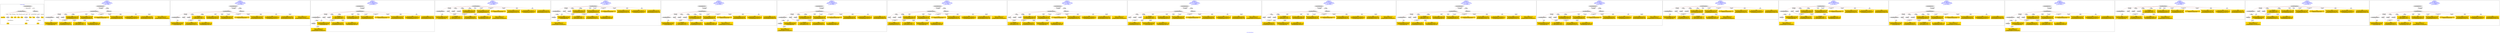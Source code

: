 digraph n0 {
fontcolor="blue"
remincross="true"
label="s10-s-18-artworks.json"
subgraph cluster_0 {
label="1-correct model"
n2[style="filled",color="white",fillcolor="lightgray",label="CulturalHeritageObject1"];
n3[shape="plaintext",style="filled",fillcolor="gold",label="dateCreated"];
n4[style="filled",color="white",fillcolor="lightgray",label="Person1"];
n5[shape="plaintext",style="filled",fillcolor="gold",label="values"];
n6[shape="plaintext",style="filled",fillcolor="gold",label="values"];
n7[shape="plaintext",style="filled",fillcolor="gold",label="values"];
n8[shape="plaintext",style="filled",fillcolor="gold",label="values"];
n9[style="filled",color="white",fillcolor="lightgray",label="Concept1"];
n10[shape="plaintext",style="filled",fillcolor="gold",label="values"];
n11[shape="plaintext",style="filled",fillcolor="gold",label="values"];
n12[style="filled",color="white",fillcolor="lightgray",label="Concept2"];
n13[shape="plaintext",style="filled",fillcolor="gold",label="values"];
n14[style="filled",color="white",fillcolor="lightgray",label="EuropeanaAggregation1"];
n15[style="filled",color="white",fillcolor="lightgray",label="WebResource1"];
n16[shape="plaintext",style="filled",fillcolor="gold",label="values"];
n17[shape="plaintext",style="filled",fillcolor="gold",label="values"];
n18[shape="plaintext",style="filled",fillcolor="gold",label="values"];
}
subgraph cluster_1 {
label="candidate 0\nlink coherence:1.0\nnode coherence:1.0\nconfidence:0.4980091306330412\nmapping score:0.5902454677867713\ncost:15.99935\n-precision:0.75-recall:0.75"
n20[style="filled",color="white",fillcolor="lightgray",label="CulturalHeritageObject1"];
n21[style="filled",color="white",fillcolor="lightgray",label="CulturalHeritageObject2"];
n22[style="filled",color="white",fillcolor="lightgray",label="Person1"];
n23[style="filled",color="white",fillcolor="lightgray",label="Concept1"];
n24[style="filled",color="white",fillcolor="lightgray",label="EuropeanaAggregation1"];
n25[style="filled",color="white",fillcolor="lightgray",label="WebResource1"];
n26[shape="plaintext",style="filled",fillcolor="gold",label="values\n[CulturalHeritageObject,medium,0.786]\n[CulturalHeritageObject,description,0.091]\n[CulturalHeritageObject,extent,0.07]\n[Person,biographicalInformation,0.053]"];
n27[shape="plaintext",style="filled",fillcolor="gold",label="values\n[CulturalHeritageObject,provenance,0.481]\n[Person,biographicalInformation,0.232]\n[CulturalHeritageObject,title,0.158]\n[CulturalHeritageObject,description,0.129]"];
n28[shape="plaintext",style="filled",fillcolor="gold",label="values\n[CulturalHeritageObject,accessionNumber,0.667]\n[WebResource,classLink,0.333]"];
n29[shape="plaintext",style="filled",fillcolor="gold",label="values\n[CulturalHeritageObject,description,0.371]\n[CulturalHeritageObject,title,0.309]\n[Person,biographicalInformation,0.243]\n[CulturalHeritageObject,provenance,0.077]"];
n30[shape="plaintext",style="filled",fillcolor="gold",label="values\n[Person,nameOfThePerson,0.534]\n[Person,biographicalInformation,0.377]\n[CulturalHeritageObject,title,0.047]\n[CulturalHeritageObject,description,0.042]"];
n31[shape="plaintext",style="filled",fillcolor="gold",label="values\n[Concept,prefLabel,0.521]\n[CulturalHeritageObject,description,0.169]\n[CulturalHeritageObject,medium,0.167]\n[CulturalHeritageObject,title,0.144]"];
n32[shape="plaintext",style="filled",fillcolor="gold",label="values\n[CulturalHeritageObject,extent,0.57]\n[CulturalHeritageObject,accessionNumber,0.178]\n[CulturalHeritageObject,provenance,0.149]\n[CulturalHeritageObject,title,0.102]"];
n33[shape="plaintext",style="filled",fillcolor="gold",label="values\n[WebResource,classLink,0.521]\n[Document,classLink,0.42]\n[CulturalHeritageObject,provenance,0.042]\n[CulturalHeritageObject,accessionNumber,0.017]"];
n34[shape="plaintext",style="filled",fillcolor="gold",label="dateCreated\n[Person,dateOfDeath,0.34]\n[CulturalHeritageObject,created,0.319]\n[Person,dateOfBirth,0.267]\n[CulturalHeritageObject,provenance,0.073]"];
n35[shape="plaintext",style="filled",fillcolor="gold",label="values\n[CulturalHeritageObject,title,0.385]\n[CulturalHeritageObject,description,0.242]\n[Person,biographicalInformation,0.204]\n[CulturalHeritageObject,provenance,0.169]"];
n36[shape="plaintext",style="filled",fillcolor="gold",label="values\n[CulturalHeritageObject,description,0.313]\n[CulturalHeritageObject,title,0.302]\n[Person,biographicalInformation,0.287]\n[Concept,prefLabel,0.098]"];
}
subgraph cluster_2 {
label="candidate 1\nlink coherence:1.0\nnode coherence:1.0\nconfidence:0.4961138878679595\nmapping score:0.5896137201984107\ncost:15.99935\n-precision:0.81-recall:0.81"
n38[style="filled",color="white",fillcolor="lightgray",label="CulturalHeritageObject1"];
n39[style="filled",color="white",fillcolor="lightgray",label="CulturalHeritageObject2"];
n40[style="filled",color="white",fillcolor="lightgray",label="Person1"];
n41[style="filled",color="white",fillcolor="lightgray",label="Concept1"];
n42[style="filled",color="white",fillcolor="lightgray",label="EuropeanaAggregation1"];
n43[style="filled",color="white",fillcolor="lightgray",label="WebResource1"];
n44[shape="plaintext",style="filled",fillcolor="gold",label="dateCreated\n[Person,dateOfDeath,0.34]\n[CulturalHeritageObject,created,0.319]\n[Person,dateOfBirth,0.267]\n[CulturalHeritageObject,provenance,0.073]"];
n45[shape="plaintext",style="filled",fillcolor="gold",label="values\n[CulturalHeritageObject,medium,0.786]\n[CulturalHeritageObject,description,0.091]\n[CulturalHeritageObject,extent,0.07]\n[Person,biographicalInformation,0.053]"];
n46[shape="plaintext",style="filled",fillcolor="gold",label="values\n[CulturalHeritageObject,provenance,0.481]\n[Person,biographicalInformation,0.232]\n[CulturalHeritageObject,title,0.158]\n[CulturalHeritageObject,description,0.129]"];
n47[shape="plaintext",style="filled",fillcolor="gold",label="values\n[CulturalHeritageObject,accessionNumber,0.667]\n[WebResource,classLink,0.333]"];
n48[shape="plaintext",style="filled",fillcolor="gold",label="values\n[CulturalHeritageObject,description,0.371]\n[CulturalHeritageObject,title,0.309]\n[Person,biographicalInformation,0.243]\n[CulturalHeritageObject,provenance,0.077]"];
n49[shape="plaintext",style="filled",fillcolor="gold",label="values\n[Person,nameOfThePerson,0.534]\n[Person,biographicalInformation,0.377]\n[CulturalHeritageObject,title,0.047]\n[CulturalHeritageObject,description,0.042]"];
n50[shape="plaintext",style="filled",fillcolor="gold",label="values\n[Concept,prefLabel,0.521]\n[CulturalHeritageObject,description,0.169]\n[CulturalHeritageObject,medium,0.167]\n[CulturalHeritageObject,title,0.144]"];
n51[shape="plaintext",style="filled",fillcolor="gold",label="values\n[CulturalHeritageObject,extent,0.57]\n[CulturalHeritageObject,accessionNumber,0.178]\n[CulturalHeritageObject,provenance,0.149]\n[CulturalHeritageObject,title,0.102]"];
n52[shape="plaintext",style="filled",fillcolor="gold",label="values\n[WebResource,classLink,0.521]\n[Document,classLink,0.42]\n[CulturalHeritageObject,provenance,0.042]\n[CulturalHeritageObject,accessionNumber,0.017]"];
n53[shape="plaintext",style="filled",fillcolor="gold",label="values\n[CulturalHeritageObject,title,0.385]\n[CulturalHeritageObject,description,0.242]\n[Person,biographicalInformation,0.204]\n[CulturalHeritageObject,provenance,0.169]"];
n54[shape="plaintext",style="filled",fillcolor="gold",label="values\n[CulturalHeritageObject,description,0.313]\n[CulturalHeritageObject,title,0.302]\n[Person,biographicalInformation,0.287]\n[Concept,prefLabel,0.098]"];
}
subgraph cluster_3 {
label="candidate 10\nlink coherence:1.0\nnode coherence:1.0\nconfidence:0.4869703162908477\nmapping score:0.5865658630060401\ncost:15.99952\n-precision:0.69-recall:0.69"
n56[style="filled",color="white",fillcolor="lightgray",label="CulturalHeritageObject1"];
n57[style="filled",color="white",fillcolor="lightgray",label="CulturalHeritageObject2"];
n58[style="filled",color="white",fillcolor="lightgray",label="Person1"];
n59[style="filled",color="white",fillcolor="lightgray",label="Concept1"];
n60[style="filled",color="white",fillcolor="lightgray",label="Document2"];
n61[style="filled",color="white",fillcolor="lightgray",label="EuropeanaAggregation1"];
n62[shape="plaintext",style="filled",fillcolor="gold",label="dateCreated\n[Person,dateOfDeath,0.34]\n[CulturalHeritageObject,created,0.319]\n[Person,dateOfBirth,0.267]\n[CulturalHeritageObject,provenance,0.073]"];
n63[shape="plaintext",style="filled",fillcolor="gold",label="values\n[CulturalHeritageObject,medium,0.786]\n[CulturalHeritageObject,description,0.091]\n[CulturalHeritageObject,extent,0.07]\n[Person,biographicalInformation,0.053]"];
n64[shape="plaintext",style="filled",fillcolor="gold",label="values\n[CulturalHeritageObject,provenance,0.481]\n[Person,biographicalInformation,0.232]\n[CulturalHeritageObject,title,0.158]\n[CulturalHeritageObject,description,0.129]"];
n65[shape="plaintext",style="filled",fillcolor="gold",label="values\n[CulturalHeritageObject,accessionNumber,0.667]\n[WebResource,classLink,0.333]"];
n66[shape="plaintext",style="filled",fillcolor="gold",label="values\n[WebResource,classLink,0.521]\n[Document,classLink,0.42]\n[CulturalHeritageObject,provenance,0.042]\n[CulturalHeritageObject,accessionNumber,0.017]"];
n67[shape="plaintext",style="filled",fillcolor="gold",label="values\n[CulturalHeritageObject,description,0.371]\n[CulturalHeritageObject,title,0.309]\n[Person,biographicalInformation,0.243]\n[CulturalHeritageObject,provenance,0.077]"];
n68[shape="plaintext",style="filled",fillcolor="gold",label="values\n[Person,nameOfThePerson,0.534]\n[Person,biographicalInformation,0.377]\n[CulturalHeritageObject,title,0.047]\n[CulturalHeritageObject,description,0.042]"];
n69[shape="plaintext",style="filled",fillcolor="gold",label="values\n[Concept,prefLabel,0.521]\n[CulturalHeritageObject,description,0.169]\n[CulturalHeritageObject,medium,0.167]\n[CulturalHeritageObject,title,0.144]"];
n70[shape="plaintext",style="filled",fillcolor="gold",label="values\n[CulturalHeritageObject,extent,0.57]\n[CulturalHeritageObject,accessionNumber,0.178]\n[CulturalHeritageObject,provenance,0.149]\n[CulturalHeritageObject,title,0.102]"];
n71[shape="plaintext",style="filled",fillcolor="gold",label="values\n[CulturalHeritageObject,title,0.385]\n[CulturalHeritageObject,description,0.242]\n[Person,biographicalInformation,0.204]\n[CulturalHeritageObject,provenance,0.169]"];
n72[shape="plaintext",style="filled",fillcolor="gold",label="values\n[CulturalHeritageObject,description,0.313]\n[CulturalHeritageObject,title,0.302]\n[Person,biographicalInformation,0.287]\n[Concept,prefLabel,0.098]"];
}
subgraph cluster_4 {
label="candidate 11\nlink coherence:1.0\nnode coherence:1.0\nconfidence:0.4822578419391204\nmapping score:0.5849950382221311\ncost:14.99967\n-precision:0.6-recall:0.56"
n74[style="filled",color="white",fillcolor="lightgray",label="CulturalHeritageObject1"];
n75[style="filled",color="white",fillcolor="lightgray",label="CulturalHeritageObject2"];
n76[style="filled",color="white",fillcolor="lightgray",label="Person1"];
n77[style="filled",color="white",fillcolor="lightgray",label="Concept1"];
n78[style="filled",color="white",fillcolor="lightgray",label="Document1"];
n79[shape="plaintext",style="filled",fillcolor="gold",label="dateCreated\n[Person,dateOfDeath,0.34]\n[CulturalHeritageObject,created,0.319]\n[Person,dateOfBirth,0.267]\n[CulturalHeritageObject,provenance,0.073]"];
n80[shape="plaintext",style="filled",fillcolor="gold",label="values\n[CulturalHeritageObject,medium,0.786]\n[CulturalHeritageObject,description,0.091]\n[CulturalHeritageObject,extent,0.07]\n[Person,biographicalInformation,0.053]"];
n81[shape="plaintext",style="filled",fillcolor="gold",label="values\n[CulturalHeritageObject,provenance,0.481]\n[Person,biographicalInformation,0.232]\n[CulturalHeritageObject,title,0.158]\n[CulturalHeritageObject,description,0.129]"];
n82[shape="plaintext",style="filled",fillcolor="gold",label="values\n[CulturalHeritageObject,accessionNumber,0.667]\n[WebResource,classLink,0.333]"];
n83[shape="plaintext",style="filled",fillcolor="gold",label="values\n[WebResource,classLink,0.521]\n[Document,classLink,0.42]\n[CulturalHeritageObject,provenance,0.042]\n[CulturalHeritageObject,accessionNumber,0.017]"];
n84[shape="plaintext",style="filled",fillcolor="gold",label="values\n[CulturalHeritageObject,description,0.371]\n[CulturalHeritageObject,title,0.309]\n[Person,biographicalInformation,0.243]\n[CulturalHeritageObject,provenance,0.077]"];
n85[shape="plaintext",style="filled",fillcolor="gold",label="values\n[Person,nameOfThePerson,0.534]\n[Person,biographicalInformation,0.377]\n[CulturalHeritageObject,title,0.047]\n[CulturalHeritageObject,description,0.042]"];
n86[shape="plaintext",style="filled",fillcolor="gold",label="values\n[Concept,prefLabel,0.521]\n[CulturalHeritageObject,description,0.169]\n[CulturalHeritageObject,medium,0.167]\n[CulturalHeritageObject,title,0.144]"];
n87[shape="plaintext",style="filled",fillcolor="gold",label="values\n[CulturalHeritageObject,extent,0.57]\n[CulturalHeritageObject,accessionNumber,0.178]\n[CulturalHeritageObject,provenance,0.149]\n[CulturalHeritageObject,title,0.102]"];
n88[shape="plaintext",style="filled",fillcolor="gold",label="values\n[CulturalHeritageObject,title,0.385]\n[CulturalHeritageObject,description,0.242]\n[Person,biographicalInformation,0.204]\n[CulturalHeritageObject,provenance,0.169]"];
n89[shape="plaintext",style="filled",fillcolor="gold",label="values\n[CulturalHeritageObject,description,0.313]\n[CulturalHeritageObject,title,0.302]\n[Person,biographicalInformation,0.287]\n[Concept,prefLabel,0.098]"];
}
subgraph cluster_5 {
label="candidate 12\nlink coherence:1.0\nnode coherence:1.0\nconfidence:0.4822578419391204\nmapping score:0.5849950382221311\ncost:14.9997\n-precision:0.6-recall:0.56"
n91[style="filled",color="white",fillcolor="lightgray",label="CulturalHeritageObject1"];
n92[style="filled",color="white",fillcolor="lightgray",label="CulturalHeritageObject2"];
n93[style="filled",color="white",fillcolor="lightgray",label="Person1"];
n94[style="filled",color="white",fillcolor="lightgray",label="Concept1"];
n95[style="filled",color="white",fillcolor="lightgray",label="Document2"];
n96[shape="plaintext",style="filled",fillcolor="gold",label="dateCreated\n[Person,dateOfDeath,0.34]\n[CulturalHeritageObject,created,0.319]\n[Person,dateOfBirth,0.267]\n[CulturalHeritageObject,provenance,0.073]"];
n97[shape="plaintext",style="filled",fillcolor="gold",label="values\n[CulturalHeritageObject,medium,0.786]\n[CulturalHeritageObject,description,0.091]\n[CulturalHeritageObject,extent,0.07]\n[Person,biographicalInformation,0.053]"];
n98[shape="plaintext",style="filled",fillcolor="gold",label="values\n[CulturalHeritageObject,provenance,0.481]\n[Person,biographicalInformation,0.232]\n[CulturalHeritageObject,title,0.158]\n[CulturalHeritageObject,description,0.129]"];
n99[shape="plaintext",style="filled",fillcolor="gold",label="values\n[CulturalHeritageObject,accessionNumber,0.667]\n[WebResource,classLink,0.333]"];
n100[shape="plaintext",style="filled",fillcolor="gold",label="values\n[WebResource,classLink,0.521]\n[Document,classLink,0.42]\n[CulturalHeritageObject,provenance,0.042]\n[CulturalHeritageObject,accessionNumber,0.017]"];
n101[shape="plaintext",style="filled",fillcolor="gold",label="values\n[CulturalHeritageObject,description,0.371]\n[CulturalHeritageObject,title,0.309]\n[Person,biographicalInformation,0.243]\n[CulturalHeritageObject,provenance,0.077]"];
n102[shape="plaintext",style="filled",fillcolor="gold",label="values\n[Person,nameOfThePerson,0.534]\n[Person,biographicalInformation,0.377]\n[CulturalHeritageObject,title,0.047]\n[CulturalHeritageObject,description,0.042]"];
n103[shape="plaintext",style="filled",fillcolor="gold",label="values\n[Concept,prefLabel,0.521]\n[CulturalHeritageObject,description,0.169]\n[CulturalHeritageObject,medium,0.167]\n[CulturalHeritageObject,title,0.144]"];
n104[shape="plaintext",style="filled",fillcolor="gold",label="values\n[CulturalHeritageObject,extent,0.57]\n[CulturalHeritageObject,accessionNumber,0.178]\n[CulturalHeritageObject,provenance,0.149]\n[CulturalHeritageObject,title,0.102]"];
n105[shape="plaintext",style="filled",fillcolor="gold",label="values\n[CulturalHeritageObject,title,0.385]\n[CulturalHeritageObject,description,0.242]\n[Person,biographicalInformation,0.204]\n[CulturalHeritageObject,provenance,0.169]"];
n106[shape="plaintext",style="filled",fillcolor="gold",label="values\n[CulturalHeritageObject,description,0.313]\n[CulturalHeritageObject,title,0.302]\n[Person,biographicalInformation,0.287]\n[Concept,prefLabel,0.098]"];
}
subgraph cluster_6 {
label="candidate 13\nlink coherence:1.0\nnode coherence:1.0\nconfidence:0.4822578419391204\nmapping score:0.5849950382221311\ncost:15.99949\n-precision:0.62-recall:0.62"
n108[style="filled",color="white",fillcolor="lightgray",label="CulturalHeritageObject1"];
n109[style="filled",color="white",fillcolor="lightgray",label="CulturalHeritageObject2"];
n110[style="filled",color="white",fillcolor="lightgray",label="Person1"];
n111[style="filled",color="white",fillcolor="lightgray",label="Concept1"];
n112[style="filled",color="white",fillcolor="lightgray",label="Document1"];
n113[style="filled",color="white",fillcolor="lightgray",label="EuropeanaAggregation1"];
n114[shape="plaintext",style="filled",fillcolor="gold",label="dateCreated\n[Person,dateOfDeath,0.34]\n[CulturalHeritageObject,created,0.319]\n[Person,dateOfBirth,0.267]\n[CulturalHeritageObject,provenance,0.073]"];
n115[shape="plaintext",style="filled",fillcolor="gold",label="values\n[CulturalHeritageObject,medium,0.786]\n[CulturalHeritageObject,description,0.091]\n[CulturalHeritageObject,extent,0.07]\n[Person,biographicalInformation,0.053]"];
n116[shape="plaintext",style="filled",fillcolor="gold",label="values\n[CulturalHeritageObject,provenance,0.481]\n[Person,biographicalInformation,0.232]\n[CulturalHeritageObject,title,0.158]\n[CulturalHeritageObject,description,0.129]"];
n117[shape="plaintext",style="filled",fillcolor="gold",label="values\n[CulturalHeritageObject,accessionNumber,0.667]\n[WebResource,classLink,0.333]"];
n118[shape="plaintext",style="filled",fillcolor="gold",label="values\n[WebResource,classLink,0.521]\n[Document,classLink,0.42]\n[CulturalHeritageObject,provenance,0.042]\n[CulturalHeritageObject,accessionNumber,0.017]"];
n119[shape="plaintext",style="filled",fillcolor="gold",label="values\n[CulturalHeritageObject,description,0.371]\n[CulturalHeritageObject,title,0.309]\n[Person,biographicalInformation,0.243]\n[CulturalHeritageObject,provenance,0.077]"];
n120[shape="plaintext",style="filled",fillcolor="gold",label="values\n[Person,nameOfThePerson,0.534]\n[Person,biographicalInformation,0.377]\n[CulturalHeritageObject,title,0.047]\n[CulturalHeritageObject,description,0.042]"];
n121[shape="plaintext",style="filled",fillcolor="gold",label="values\n[Concept,prefLabel,0.521]\n[CulturalHeritageObject,description,0.169]\n[CulturalHeritageObject,medium,0.167]\n[CulturalHeritageObject,title,0.144]"];
n122[shape="plaintext",style="filled",fillcolor="gold",label="values\n[CulturalHeritageObject,extent,0.57]\n[CulturalHeritageObject,accessionNumber,0.178]\n[CulturalHeritageObject,provenance,0.149]\n[CulturalHeritageObject,title,0.102]"];
n123[shape="plaintext",style="filled",fillcolor="gold",label="values\n[CulturalHeritageObject,title,0.385]\n[CulturalHeritageObject,description,0.242]\n[Person,biographicalInformation,0.204]\n[CulturalHeritageObject,provenance,0.169]"];
n124[shape="plaintext",style="filled",fillcolor="gold",label="values\n[CulturalHeritageObject,description,0.313]\n[CulturalHeritageObject,title,0.302]\n[Person,biographicalInformation,0.287]\n[Concept,prefLabel,0.098]"];
}
subgraph cluster_7 {
label="candidate 14\nlink coherence:1.0\nnode coherence:1.0\nconfidence:0.4822578419391204\nmapping score:0.5849950382221311\ncost:15.99952\n-precision:0.62-recall:0.62"
n126[style="filled",color="white",fillcolor="lightgray",label="CulturalHeritageObject1"];
n127[style="filled",color="white",fillcolor="lightgray",label="CulturalHeritageObject2"];
n128[style="filled",color="white",fillcolor="lightgray",label="Person1"];
n129[style="filled",color="white",fillcolor="lightgray",label="Concept1"];
n130[style="filled",color="white",fillcolor="lightgray",label="Document2"];
n131[style="filled",color="white",fillcolor="lightgray",label="EuropeanaAggregation1"];
n132[shape="plaintext",style="filled",fillcolor="gold",label="dateCreated\n[Person,dateOfDeath,0.34]\n[CulturalHeritageObject,created,0.319]\n[Person,dateOfBirth,0.267]\n[CulturalHeritageObject,provenance,0.073]"];
n133[shape="plaintext",style="filled",fillcolor="gold",label="values\n[CulturalHeritageObject,medium,0.786]\n[CulturalHeritageObject,description,0.091]\n[CulturalHeritageObject,extent,0.07]\n[Person,biographicalInformation,0.053]"];
n134[shape="plaintext",style="filled",fillcolor="gold",label="values\n[CulturalHeritageObject,provenance,0.481]\n[Person,biographicalInformation,0.232]\n[CulturalHeritageObject,title,0.158]\n[CulturalHeritageObject,description,0.129]"];
n135[shape="plaintext",style="filled",fillcolor="gold",label="values\n[CulturalHeritageObject,accessionNumber,0.667]\n[WebResource,classLink,0.333]"];
n136[shape="plaintext",style="filled",fillcolor="gold",label="values\n[WebResource,classLink,0.521]\n[Document,classLink,0.42]\n[CulturalHeritageObject,provenance,0.042]\n[CulturalHeritageObject,accessionNumber,0.017]"];
n137[shape="plaintext",style="filled",fillcolor="gold",label="values\n[CulturalHeritageObject,description,0.371]\n[CulturalHeritageObject,title,0.309]\n[Person,biographicalInformation,0.243]\n[CulturalHeritageObject,provenance,0.077]"];
n138[shape="plaintext",style="filled",fillcolor="gold",label="values\n[Person,nameOfThePerson,0.534]\n[Person,biographicalInformation,0.377]\n[CulturalHeritageObject,title,0.047]\n[CulturalHeritageObject,description,0.042]"];
n139[shape="plaintext",style="filled",fillcolor="gold",label="values\n[Concept,prefLabel,0.521]\n[CulturalHeritageObject,description,0.169]\n[CulturalHeritageObject,medium,0.167]\n[CulturalHeritageObject,title,0.144]"];
n140[shape="plaintext",style="filled",fillcolor="gold",label="values\n[CulturalHeritageObject,extent,0.57]\n[CulturalHeritageObject,accessionNumber,0.178]\n[CulturalHeritageObject,provenance,0.149]\n[CulturalHeritageObject,title,0.102]"];
n141[shape="plaintext",style="filled",fillcolor="gold",label="values\n[CulturalHeritageObject,title,0.385]\n[CulturalHeritageObject,description,0.242]\n[Person,biographicalInformation,0.204]\n[CulturalHeritageObject,provenance,0.169]"];
n142[shape="plaintext",style="filled",fillcolor="gold",label="values\n[CulturalHeritageObject,description,0.313]\n[CulturalHeritageObject,title,0.302]\n[Person,biographicalInformation,0.287]\n[Concept,prefLabel,0.098]"];
}
subgraph cluster_8 {
label="candidate 15\nlink coherence:1.0\nnode coherence:1.0\nconfidence:0.47950707914747315\nmapping score:0.584078117291582\ncost:15.99936\n-precision:0.81-recall:0.81"
n144[style="filled",color="white",fillcolor="lightgray",label="CulturalHeritageObject1"];
n145[style="filled",color="white",fillcolor="lightgray",label="Person1"];
n146[style="filled",color="white",fillcolor="lightgray",label="Concept1"];
n147[style="filled",color="white",fillcolor="lightgray",label="Concept2"];
n148[style="filled",color="white",fillcolor="lightgray",label="EuropeanaAggregation1"];
n149[style="filled",color="white",fillcolor="lightgray",label="WebResource1"];
n150[shape="plaintext",style="filled",fillcolor="gold",label="values\n[CulturalHeritageObject,medium,0.786]\n[CulturalHeritageObject,description,0.091]\n[CulturalHeritageObject,extent,0.07]\n[Person,biographicalInformation,0.053]"];
n151[shape="plaintext",style="filled",fillcolor="gold",label="values\n[CulturalHeritageObject,provenance,0.481]\n[Person,biographicalInformation,0.232]\n[CulturalHeritageObject,title,0.158]\n[CulturalHeritageObject,description,0.129]"];
n152[shape="plaintext",style="filled",fillcolor="gold",label="values\n[CulturalHeritageObject,accessionNumber,0.667]\n[WebResource,classLink,0.333]"];
n153[shape="plaintext",style="filled",fillcolor="gold",label="values\n[Concept,prefLabel,0.521]\n[CulturalHeritageObject,description,0.169]\n[CulturalHeritageObject,medium,0.167]\n[CulturalHeritageObject,title,0.144]"];
n154[shape="plaintext",style="filled",fillcolor="gold",label="values\n[CulturalHeritageObject,description,0.371]\n[CulturalHeritageObject,title,0.309]\n[Person,biographicalInformation,0.243]\n[CulturalHeritageObject,provenance,0.077]"];
n155[shape="plaintext",style="filled",fillcolor="gold",label="values\n[Person,nameOfThePerson,0.534]\n[Person,biographicalInformation,0.377]\n[CulturalHeritageObject,title,0.047]\n[CulturalHeritageObject,description,0.042]"];
n156[shape="plaintext",style="filled",fillcolor="gold",label="values\n[CulturalHeritageObject,extent,0.57]\n[CulturalHeritageObject,accessionNumber,0.178]\n[CulturalHeritageObject,provenance,0.149]\n[CulturalHeritageObject,title,0.102]"];
n157[shape="plaintext",style="filled",fillcolor="gold",label="values\n[CulturalHeritageObject,description,0.313]\n[CulturalHeritageObject,title,0.302]\n[Person,biographicalInformation,0.287]\n[Concept,prefLabel,0.098]"];
n158[shape="plaintext",style="filled",fillcolor="gold",label="values\n[WebResource,classLink,0.521]\n[Document,classLink,0.42]\n[CulturalHeritageObject,provenance,0.042]\n[CulturalHeritageObject,accessionNumber,0.017]"];
n159[shape="plaintext",style="filled",fillcolor="gold",label="dateCreated\n[Person,dateOfDeath,0.34]\n[CulturalHeritageObject,created,0.319]\n[Person,dateOfBirth,0.267]\n[CulturalHeritageObject,provenance,0.073]"];
n160[shape="plaintext",style="filled",fillcolor="gold",label="values\n[CulturalHeritageObject,title,0.385]\n[CulturalHeritageObject,description,0.242]\n[Person,biographicalInformation,0.204]\n[CulturalHeritageObject,provenance,0.169]"];
}
subgraph cluster_9 {
label="candidate 16\nlink coherence:1.0\nnode coherence:1.0\nconfidence:0.47950707914747315\nmapping score:0.584078117291582\ncost:15.99957\n-precision:0.75-recall:0.75"
n162[style="filled",color="white",fillcolor="lightgray",label="CulturalHeritageObject1"];
n163[style="filled",color="white",fillcolor="lightgray",label="Person2"];
n164[style="filled",color="white",fillcolor="lightgray",label="Concept1"];
n165[style="filled",color="white",fillcolor="lightgray",label="Concept2"];
n166[style="filled",color="white",fillcolor="lightgray",label="EuropeanaAggregation1"];
n167[style="filled",color="white",fillcolor="lightgray",label="WebResource1"];
n168[shape="plaintext",style="filled",fillcolor="gold",label="dateCreated\n[Person,dateOfDeath,0.34]\n[CulturalHeritageObject,created,0.319]\n[Person,dateOfBirth,0.267]\n[CulturalHeritageObject,provenance,0.073]"];
n169[shape="plaintext",style="filled",fillcolor="gold",label="values\n[Person,nameOfThePerson,0.534]\n[Person,biographicalInformation,0.377]\n[CulturalHeritageObject,title,0.047]\n[CulturalHeritageObject,description,0.042]"];
n170[shape="plaintext",style="filled",fillcolor="gold",label="values\n[CulturalHeritageObject,medium,0.786]\n[CulturalHeritageObject,description,0.091]\n[CulturalHeritageObject,extent,0.07]\n[Person,biographicalInformation,0.053]"];
n171[shape="plaintext",style="filled",fillcolor="gold",label="values\n[CulturalHeritageObject,provenance,0.481]\n[Person,biographicalInformation,0.232]\n[CulturalHeritageObject,title,0.158]\n[CulturalHeritageObject,description,0.129]"];
n172[shape="plaintext",style="filled",fillcolor="gold",label="values\n[CulturalHeritageObject,accessionNumber,0.667]\n[WebResource,classLink,0.333]"];
n173[shape="plaintext",style="filled",fillcolor="gold",label="values\n[Concept,prefLabel,0.521]\n[CulturalHeritageObject,description,0.169]\n[CulturalHeritageObject,medium,0.167]\n[CulturalHeritageObject,title,0.144]"];
n174[shape="plaintext",style="filled",fillcolor="gold",label="values\n[CulturalHeritageObject,description,0.371]\n[CulturalHeritageObject,title,0.309]\n[Person,biographicalInformation,0.243]\n[CulturalHeritageObject,provenance,0.077]"];
n175[shape="plaintext",style="filled",fillcolor="gold",label="values\n[CulturalHeritageObject,extent,0.57]\n[CulturalHeritageObject,accessionNumber,0.178]\n[CulturalHeritageObject,provenance,0.149]\n[CulturalHeritageObject,title,0.102]"];
n176[shape="plaintext",style="filled",fillcolor="gold",label="values\n[CulturalHeritageObject,description,0.313]\n[CulturalHeritageObject,title,0.302]\n[Person,biographicalInformation,0.287]\n[Concept,prefLabel,0.098]"];
n177[shape="plaintext",style="filled",fillcolor="gold",label="values\n[WebResource,classLink,0.521]\n[Document,classLink,0.42]\n[CulturalHeritageObject,provenance,0.042]\n[CulturalHeritageObject,accessionNumber,0.017]"];
n178[shape="plaintext",style="filled",fillcolor="gold",label="values\n[CulturalHeritageObject,title,0.385]\n[CulturalHeritageObject,description,0.242]\n[Person,biographicalInformation,0.204]\n[CulturalHeritageObject,provenance,0.169]"];
}
subgraph cluster_10 {
label="candidate 17\nlink coherence:1.0\nnode coherence:1.0\nconfidence:0.4776118363823914\nmapping score:0.5834463697032214\ncost:15.99936\n-precision:0.88-recall:0.88"
n180[style="filled",color="white",fillcolor="lightgray",label="CulturalHeritageObject1"];
n181[style="filled",color="white",fillcolor="lightgray",label="Person1"];
n182[style="filled",color="white",fillcolor="lightgray",label="Concept1"];
n183[style="filled",color="white",fillcolor="lightgray",label="Concept2"];
n184[style="filled",color="white",fillcolor="lightgray",label="EuropeanaAggregation1"];
n185[style="filled",color="white",fillcolor="lightgray",label="WebResource1"];
n186[shape="plaintext",style="filled",fillcolor="gold",label="dateCreated\n[Person,dateOfDeath,0.34]\n[CulturalHeritageObject,created,0.319]\n[Person,dateOfBirth,0.267]\n[CulturalHeritageObject,provenance,0.073]"];
n187[shape="plaintext",style="filled",fillcolor="gold",label="values\n[CulturalHeritageObject,medium,0.786]\n[CulturalHeritageObject,description,0.091]\n[CulturalHeritageObject,extent,0.07]\n[Person,biographicalInformation,0.053]"];
n188[shape="plaintext",style="filled",fillcolor="gold",label="values\n[CulturalHeritageObject,provenance,0.481]\n[Person,biographicalInformation,0.232]\n[CulturalHeritageObject,title,0.158]\n[CulturalHeritageObject,description,0.129]"];
n189[shape="plaintext",style="filled",fillcolor="gold",label="values\n[CulturalHeritageObject,accessionNumber,0.667]\n[WebResource,classLink,0.333]"];
n190[shape="plaintext",style="filled",fillcolor="gold",label="values\n[Concept,prefLabel,0.521]\n[CulturalHeritageObject,description,0.169]\n[CulturalHeritageObject,medium,0.167]\n[CulturalHeritageObject,title,0.144]"];
n191[shape="plaintext",style="filled",fillcolor="gold",label="values\n[CulturalHeritageObject,description,0.371]\n[CulturalHeritageObject,title,0.309]\n[Person,biographicalInformation,0.243]\n[CulturalHeritageObject,provenance,0.077]"];
n192[shape="plaintext",style="filled",fillcolor="gold",label="values\n[Person,nameOfThePerson,0.534]\n[Person,biographicalInformation,0.377]\n[CulturalHeritageObject,title,0.047]\n[CulturalHeritageObject,description,0.042]"];
n193[shape="plaintext",style="filled",fillcolor="gold",label="values\n[CulturalHeritageObject,extent,0.57]\n[CulturalHeritageObject,accessionNumber,0.178]\n[CulturalHeritageObject,provenance,0.149]\n[CulturalHeritageObject,title,0.102]"];
n194[shape="plaintext",style="filled",fillcolor="gold",label="values\n[CulturalHeritageObject,description,0.313]\n[CulturalHeritageObject,title,0.302]\n[Person,biographicalInformation,0.287]\n[Concept,prefLabel,0.098]"];
n195[shape="plaintext",style="filled",fillcolor="gold",label="values\n[WebResource,classLink,0.521]\n[Document,classLink,0.42]\n[CulturalHeritageObject,provenance,0.042]\n[CulturalHeritageObject,accessionNumber,0.017]"];
n196[shape="plaintext",style="filled",fillcolor="gold",label="values\n[CulturalHeritageObject,title,0.385]\n[CulturalHeritageObject,description,0.242]\n[Person,biographicalInformation,0.204]\n[CulturalHeritageObject,provenance,0.169]"];
}
subgraph cluster_11 {
label="candidate 18\nlink coherence:1.0\nnode coherence:1.0\nconfidence:0.4776118363823914\nmapping score:0.5834463697032214\ncost:15.99957\n-precision:0.81-recall:0.81"
n198[style="filled",color="white",fillcolor="lightgray",label="CulturalHeritageObject1"];
n199[style="filled",color="white",fillcolor="lightgray",label="Person2"];
n200[style="filled",color="white",fillcolor="lightgray",label="Concept1"];
n201[style="filled",color="white",fillcolor="lightgray",label="Concept2"];
n202[style="filled",color="white",fillcolor="lightgray",label="EuropeanaAggregation1"];
n203[style="filled",color="white",fillcolor="lightgray",label="WebResource1"];
n204[shape="plaintext",style="filled",fillcolor="gold",label="values\n[Person,nameOfThePerson,0.534]\n[Person,biographicalInformation,0.377]\n[CulturalHeritageObject,title,0.047]\n[CulturalHeritageObject,description,0.042]"];
n205[shape="plaintext",style="filled",fillcolor="gold",label="dateCreated\n[Person,dateOfDeath,0.34]\n[CulturalHeritageObject,created,0.319]\n[Person,dateOfBirth,0.267]\n[CulturalHeritageObject,provenance,0.073]"];
n206[shape="plaintext",style="filled",fillcolor="gold",label="values\n[CulturalHeritageObject,medium,0.786]\n[CulturalHeritageObject,description,0.091]\n[CulturalHeritageObject,extent,0.07]\n[Person,biographicalInformation,0.053]"];
n207[shape="plaintext",style="filled",fillcolor="gold",label="values\n[CulturalHeritageObject,provenance,0.481]\n[Person,biographicalInformation,0.232]\n[CulturalHeritageObject,title,0.158]\n[CulturalHeritageObject,description,0.129]"];
n208[shape="plaintext",style="filled",fillcolor="gold",label="values\n[CulturalHeritageObject,accessionNumber,0.667]\n[WebResource,classLink,0.333]"];
n209[shape="plaintext",style="filled",fillcolor="gold",label="values\n[Concept,prefLabel,0.521]\n[CulturalHeritageObject,description,0.169]\n[CulturalHeritageObject,medium,0.167]\n[CulturalHeritageObject,title,0.144]"];
n210[shape="plaintext",style="filled",fillcolor="gold",label="values\n[CulturalHeritageObject,description,0.371]\n[CulturalHeritageObject,title,0.309]\n[Person,biographicalInformation,0.243]\n[CulturalHeritageObject,provenance,0.077]"];
n211[shape="plaintext",style="filled",fillcolor="gold",label="values\n[CulturalHeritageObject,extent,0.57]\n[CulturalHeritageObject,accessionNumber,0.178]\n[CulturalHeritageObject,provenance,0.149]\n[CulturalHeritageObject,title,0.102]"];
n212[shape="plaintext",style="filled",fillcolor="gold",label="values\n[CulturalHeritageObject,description,0.313]\n[CulturalHeritageObject,title,0.302]\n[Person,biographicalInformation,0.287]\n[Concept,prefLabel,0.098]"];
n213[shape="plaintext",style="filled",fillcolor="gold",label="values\n[WebResource,classLink,0.521]\n[Document,classLink,0.42]\n[CulturalHeritageObject,provenance,0.042]\n[CulturalHeritageObject,accessionNumber,0.017]"];
n214[shape="plaintext",style="filled",fillcolor="gold",label="values\n[CulturalHeritageObject,title,0.385]\n[CulturalHeritageObject,description,0.242]\n[Person,biographicalInformation,0.204]\n[CulturalHeritageObject,provenance,0.169]"];
}
subgraph cluster_12 {
label="candidate 19\nlink coherence:1.0\nnode coherence:1.0\nconfidence:0.47752108119776\nmapping score:0.5834161179750109\ncost:15.99935\n-precision:0.69-recall:0.69"
n216[style="filled",color="white",fillcolor="lightgray",label="CulturalHeritageObject1"];
n217[style="filled",color="white",fillcolor="lightgray",label="CulturalHeritageObject2"];
n218[style="filled",color="white",fillcolor="lightgray",label="Person1"];
n219[style="filled",color="white",fillcolor="lightgray",label="Concept1"];
n220[style="filled",color="white",fillcolor="lightgray",label="EuropeanaAggregation1"];
n221[style="filled",color="white",fillcolor="lightgray",label="WebResource1"];
n222[shape="plaintext",style="filled",fillcolor="gold",label="dateCreated\n[Person,dateOfDeath,0.34]\n[CulturalHeritageObject,created,0.319]\n[Person,dateOfBirth,0.267]\n[CulturalHeritageObject,provenance,0.073]"];
n223[shape="plaintext",style="filled",fillcolor="gold",label="values\n[CulturalHeritageObject,medium,0.786]\n[CulturalHeritageObject,description,0.091]\n[CulturalHeritageObject,extent,0.07]\n[Person,biographicalInformation,0.053]"];
n224[shape="plaintext",style="filled",fillcolor="gold",label="values\n[CulturalHeritageObject,provenance,0.481]\n[Person,biographicalInformation,0.232]\n[CulturalHeritageObject,title,0.158]\n[CulturalHeritageObject,description,0.129]"];
n225[shape="plaintext",style="filled",fillcolor="gold",label="values\n[CulturalHeritageObject,accessionNumber,0.667]\n[WebResource,classLink,0.333]"];
n226[shape="plaintext",style="filled",fillcolor="gold",label="values\n[CulturalHeritageObject,title,0.385]\n[CulturalHeritageObject,description,0.242]\n[Person,biographicalInformation,0.204]\n[CulturalHeritageObject,provenance,0.169]"];
n227[shape="plaintext",style="filled",fillcolor="gold",label="values\n[Person,nameOfThePerson,0.534]\n[Person,biographicalInformation,0.377]\n[CulturalHeritageObject,title,0.047]\n[CulturalHeritageObject,description,0.042]"];
n228[shape="plaintext",style="filled",fillcolor="gold",label="values\n[Concept,prefLabel,0.521]\n[CulturalHeritageObject,description,0.169]\n[CulturalHeritageObject,medium,0.167]\n[CulturalHeritageObject,title,0.144]"];
n229[shape="plaintext",style="filled",fillcolor="gold",label="values\n[CulturalHeritageObject,extent,0.57]\n[CulturalHeritageObject,accessionNumber,0.178]\n[CulturalHeritageObject,provenance,0.149]\n[CulturalHeritageObject,title,0.102]"];
n230[shape="plaintext",style="filled",fillcolor="gold",label="values\n[WebResource,classLink,0.521]\n[Document,classLink,0.42]\n[CulturalHeritageObject,provenance,0.042]\n[CulturalHeritageObject,accessionNumber,0.017]"];
n231[shape="plaintext",style="filled",fillcolor="gold",label="values\n[CulturalHeritageObject,description,0.371]\n[CulturalHeritageObject,title,0.309]\n[Person,biographicalInformation,0.243]\n[CulturalHeritageObject,provenance,0.077]"];
n232[shape="plaintext",style="filled",fillcolor="gold",label="values\n[CulturalHeritageObject,description,0.313]\n[CulturalHeritageObject,title,0.302]\n[Person,biographicalInformation,0.287]\n[Concept,prefLabel,0.098]"];
}
subgraph cluster_13 {
label="candidate 2\nlink coherence:1.0\nnode coherence:1.0\nconfidence:0.49140141351623207\nmapping score:0.5880428954145016\ncost:15.99935\n-precision:0.75-recall:0.75"
n234[style="filled",color="white",fillcolor="lightgray",label="CulturalHeritageObject1"];
n235[style="filled",color="white",fillcolor="lightgray",label="CulturalHeritageObject2"];
n236[style="filled",color="white",fillcolor="lightgray",label="Person1"];
n237[style="filled",color="white",fillcolor="lightgray",label="Concept1"];
n238[style="filled",color="white",fillcolor="lightgray",label="EuropeanaAggregation1"];
n239[style="filled",color="white",fillcolor="lightgray",label="WebResource1"];
n240[shape="plaintext",style="filled",fillcolor="gold",label="dateCreated\n[Person,dateOfDeath,0.34]\n[CulturalHeritageObject,created,0.319]\n[Person,dateOfBirth,0.267]\n[CulturalHeritageObject,provenance,0.073]"];
n241[shape="plaintext",style="filled",fillcolor="gold",label="values\n[CulturalHeritageObject,medium,0.786]\n[CulturalHeritageObject,description,0.091]\n[CulturalHeritageObject,extent,0.07]\n[Person,biographicalInformation,0.053]"];
n242[shape="plaintext",style="filled",fillcolor="gold",label="values\n[CulturalHeritageObject,provenance,0.481]\n[Person,biographicalInformation,0.232]\n[CulturalHeritageObject,title,0.158]\n[CulturalHeritageObject,description,0.129]"];
n243[shape="plaintext",style="filled",fillcolor="gold",label="values\n[CulturalHeritageObject,accessionNumber,0.667]\n[WebResource,classLink,0.333]"];
n244[shape="plaintext",style="filled",fillcolor="gold",label="values\n[CulturalHeritageObject,description,0.371]\n[CulturalHeritageObject,title,0.309]\n[Person,biographicalInformation,0.243]\n[CulturalHeritageObject,provenance,0.077]"];
n245[shape="plaintext",style="filled",fillcolor="gold",label="values\n[Person,nameOfThePerson,0.534]\n[Person,biographicalInformation,0.377]\n[CulturalHeritageObject,title,0.047]\n[CulturalHeritageObject,description,0.042]"];
n246[shape="plaintext",style="filled",fillcolor="gold",label="values\n[Concept,prefLabel,0.521]\n[CulturalHeritageObject,description,0.169]\n[CulturalHeritageObject,medium,0.167]\n[CulturalHeritageObject,title,0.144]"];
n247[shape="plaintext",style="filled",fillcolor="gold",label="values\n[CulturalHeritageObject,extent,0.57]\n[CulturalHeritageObject,accessionNumber,0.178]\n[CulturalHeritageObject,provenance,0.149]\n[CulturalHeritageObject,title,0.102]"];
n248[shape="plaintext",style="filled",fillcolor="gold",label="values\n[WebResource,classLink,0.521]\n[Document,classLink,0.42]\n[CulturalHeritageObject,provenance,0.042]\n[CulturalHeritageObject,accessionNumber,0.017]"];
n249[shape="plaintext",style="filled",fillcolor="gold",label="values\n[CulturalHeritageObject,title,0.385]\n[CulturalHeritageObject,description,0.242]\n[Person,biographicalInformation,0.204]\n[CulturalHeritageObject,provenance,0.169]"];
n250[shape="plaintext",style="filled",fillcolor="gold",label="values\n[CulturalHeritageObject,description,0.313]\n[CulturalHeritageObject,title,0.302]\n[Person,biographicalInformation,0.287]\n[Concept,prefLabel,0.098]"];
}
subgraph cluster_14 {
label="candidate 3\nlink coherence:1.0\nnode coherence:1.0\nconfidence:0.48886555905592954\nmapping score:0.5871976105944008\ncost:14.99967\n-precision:0.6-recall:0.56"
n252[style="filled",color="white",fillcolor="lightgray",label="CulturalHeritageObject1"];
n253[style="filled",color="white",fillcolor="lightgray",label="CulturalHeritageObject2"];
n254[style="filled",color="white",fillcolor="lightgray",label="Person1"];
n255[style="filled",color="white",fillcolor="lightgray",label="Concept1"];
n256[style="filled",color="white",fillcolor="lightgray",label="Document1"];
n257[shape="plaintext",style="filled",fillcolor="gold",label="values\n[CulturalHeritageObject,medium,0.786]\n[CulturalHeritageObject,description,0.091]\n[CulturalHeritageObject,extent,0.07]\n[Person,biographicalInformation,0.053]"];
n258[shape="plaintext",style="filled",fillcolor="gold",label="values\n[CulturalHeritageObject,provenance,0.481]\n[Person,biographicalInformation,0.232]\n[CulturalHeritageObject,title,0.158]\n[CulturalHeritageObject,description,0.129]"];
n259[shape="plaintext",style="filled",fillcolor="gold",label="values\n[CulturalHeritageObject,accessionNumber,0.667]\n[WebResource,classLink,0.333]"];
n260[shape="plaintext",style="filled",fillcolor="gold",label="values\n[WebResource,classLink,0.521]\n[Document,classLink,0.42]\n[CulturalHeritageObject,provenance,0.042]\n[CulturalHeritageObject,accessionNumber,0.017]"];
n261[shape="plaintext",style="filled",fillcolor="gold",label="values\n[CulturalHeritageObject,description,0.371]\n[CulturalHeritageObject,title,0.309]\n[Person,biographicalInformation,0.243]\n[CulturalHeritageObject,provenance,0.077]"];
n262[shape="plaintext",style="filled",fillcolor="gold",label="values\n[Person,nameOfThePerson,0.534]\n[Person,biographicalInformation,0.377]\n[CulturalHeritageObject,title,0.047]\n[CulturalHeritageObject,description,0.042]"];
n263[shape="plaintext",style="filled",fillcolor="gold",label="values\n[Concept,prefLabel,0.521]\n[CulturalHeritageObject,description,0.169]\n[CulturalHeritageObject,medium,0.167]\n[CulturalHeritageObject,title,0.144]"];
n264[shape="plaintext",style="filled",fillcolor="gold",label="values\n[CulturalHeritageObject,extent,0.57]\n[CulturalHeritageObject,accessionNumber,0.178]\n[CulturalHeritageObject,provenance,0.149]\n[CulturalHeritageObject,title,0.102]"];
n265[shape="plaintext",style="filled",fillcolor="gold",label="dateCreated\n[Person,dateOfDeath,0.34]\n[CulturalHeritageObject,created,0.319]\n[Person,dateOfBirth,0.267]\n[CulturalHeritageObject,provenance,0.073]"];
n266[shape="plaintext",style="filled",fillcolor="gold",label="values\n[CulturalHeritageObject,title,0.385]\n[CulturalHeritageObject,description,0.242]\n[Person,biographicalInformation,0.204]\n[CulturalHeritageObject,provenance,0.169]"];
n267[shape="plaintext",style="filled",fillcolor="gold",label="values\n[CulturalHeritageObject,description,0.313]\n[CulturalHeritageObject,title,0.302]\n[Person,biographicalInformation,0.287]\n[Concept,prefLabel,0.098]"];
}
subgraph cluster_15 {
label="candidate 4\nlink coherence:1.0\nnode coherence:1.0\nconfidence:0.48886555905592954\nmapping score:0.5871976105944008\ncost:14.9997\n-precision:0.6-recall:0.56"
n269[style="filled",color="white",fillcolor="lightgray",label="CulturalHeritageObject1"];
n270[style="filled",color="white",fillcolor="lightgray",label="CulturalHeritageObject2"];
n271[style="filled",color="white",fillcolor="lightgray",label="Person1"];
n272[style="filled",color="white",fillcolor="lightgray",label="Concept1"];
n273[style="filled",color="white",fillcolor="lightgray",label="Document2"];
n274[shape="plaintext",style="filled",fillcolor="gold",label="values\n[CulturalHeritageObject,medium,0.786]\n[CulturalHeritageObject,description,0.091]\n[CulturalHeritageObject,extent,0.07]\n[Person,biographicalInformation,0.053]"];
n275[shape="plaintext",style="filled",fillcolor="gold",label="values\n[CulturalHeritageObject,provenance,0.481]\n[Person,biographicalInformation,0.232]\n[CulturalHeritageObject,title,0.158]\n[CulturalHeritageObject,description,0.129]"];
n276[shape="plaintext",style="filled",fillcolor="gold",label="values\n[CulturalHeritageObject,accessionNumber,0.667]\n[WebResource,classLink,0.333]"];
n277[shape="plaintext",style="filled",fillcolor="gold",label="values\n[WebResource,classLink,0.521]\n[Document,classLink,0.42]\n[CulturalHeritageObject,provenance,0.042]\n[CulturalHeritageObject,accessionNumber,0.017]"];
n278[shape="plaintext",style="filled",fillcolor="gold",label="values\n[CulturalHeritageObject,description,0.371]\n[CulturalHeritageObject,title,0.309]\n[Person,biographicalInformation,0.243]\n[CulturalHeritageObject,provenance,0.077]"];
n279[shape="plaintext",style="filled",fillcolor="gold",label="values\n[Person,nameOfThePerson,0.534]\n[Person,biographicalInformation,0.377]\n[CulturalHeritageObject,title,0.047]\n[CulturalHeritageObject,description,0.042]"];
n280[shape="plaintext",style="filled",fillcolor="gold",label="values\n[Concept,prefLabel,0.521]\n[CulturalHeritageObject,description,0.169]\n[CulturalHeritageObject,medium,0.167]\n[CulturalHeritageObject,title,0.144]"];
n281[shape="plaintext",style="filled",fillcolor="gold",label="values\n[CulturalHeritageObject,extent,0.57]\n[CulturalHeritageObject,accessionNumber,0.178]\n[CulturalHeritageObject,provenance,0.149]\n[CulturalHeritageObject,title,0.102]"];
n282[shape="plaintext",style="filled",fillcolor="gold",label="dateCreated\n[Person,dateOfDeath,0.34]\n[CulturalHeritageObject,created,0.319]\n[Person,dateOfBirth,0.267]\n[CulturalHeritageObject,provenance,0.073]"];
n283[shape="plaintext",style="filled",fillcolor="gold",label="values\n[CulturalHeritageObject,title,0.385]\n[CulturalHeritageObject,description,0.242]\n[Person,biographicalInformation,0.204]\n[CulturalHeritageObject,provenance,0.169]"];
n284[shape="plaintext",style="filled",fillcolor="gold",label="values\n[CulturalHeritageObject,description,0.313]\n[CulturalHeritageObject,title,0.302]\n[Person,biographicalInformation,0.287]\n[Concept,prefLabel,0.098]"];
}
subgraph cluster_16 {
label="candidate 5\nlink coherence:1.0\nnode coherence:1.0\nconfidence:0.48886555905592954\nmapping score:0.5871976105944008\ncost:15.99949\n-precision:0.62-recall:0.62"
n286[style="filled",color="white",fillcolor="lightgray",label="CulturalHeritageObject1"];
n287[style="filled",color="white",fillcolor="lightgray",label="CulturalHeritageObject2"];
n288[style="filled",color="white",fillcolor="lightgray",label="Person1"];
n289[style="filled",color="white",fillcolor="lightgray",label="Concept1"];
n290[style="filled",color="white",fillcolor="lightgray",label="Document1"];
n291[style="filled",color="white",fillcolor="lightgray",label="EuropeanaAggregation1"];
n292[shape="plaintext",style="filled",fillcolor="gold",label="values\n[CulturalHeritageObject,medium,0.786]\n[CulturalHeritageObject,description,0.091]\n[CulturalHeritageObject,extent,0.07]\n[Person,biographicalInformation,0.053]"];
n293[shape="plaintext",style="filled",fillcolor="gold",label="values\n[CulturalHeritageObject,provenance,0.481]\n[Person,biographicalInformation,0.232]\n[CulturalHeritageObject,title,0.158]\n[CulturalHeritageObject,description,0.129]"];
n294[shape="plaintext",style="filled",fillcolor="gold",label="values\n[CulturalHeritageObject,accessionNumber,0.667]\n[WebResource,classLink,0.333]"];
n295[shape="plaintext",style="filled",fillcolor="gold",label="values\n[WebResource,classLink,0.521]\n[Document,classLink,0.42]\n[CulturalHeritageObject,provenance,0.042]\n[CulturalHeritageObject,accessionNumber,0.017]"];
n296[shape="plaintext",style="filled",fillcolor="gold",label="values\n[CulturalHeritageObject,description,0.371]\n[CulturalHeritageObject,title,0.309]\n[Person,biographicalInformation,0.243]\n[CulturalHeritageObject,provenance,0.077]"];
n297[shape="plaintext",style="filled",fillcolor="gold",label="values\n[Person,nameOfThePerson,0.534]\n[Person,biographicalInformation,0.377]\n[CulturalHeritageObject,title,0.047]\n[CulturalHeritageObject,description,0.042]"];
n298[shape="plaintext",style="filled",fillcolor="gold",label="values\n[Concept,prefLabel,0.521]\n[CulturalHeritageObject,description,0.169]\n[CulturalHeritageObject,medium,0.167]\n[CulturalHeritageObject,title,0.144]"];
n299[shape="plaintext",style="filled",fillcolor="gold",label="values\n[CulturalHeritageObject,extent,0.57]\n[CulturalHeritageObject,accessionNumber,0.178]\n[CulturalHeritageObject,provenance,0.149]\n[CulturalHeritageObject,title,0.102]"];
n300[shape="plaintext",style="filled",fillcolor="gold",label="dateCreated\n[Person,dateOfDeath,0.34]\n[CulturalHeritageObject,created,0.319]\n[Person,dateOfBirth,0.267]\n[CulturalHeritageObject,provenance,0.073]"];
n301[shape="plaintext",style="filled",fillcolor="gold",label="values\n[CulturalHeritageObject,title,0.385]\n[CulturalHeritageObject,description,0.242]\n[Person,biographicalInformation,0.204]\n[CulturalHeritageObject,provenance,0.169]"];
n302[shape="plaintext",style="filled",fillcolor="gold",label="values\n[CulturalHeritageObject,description,0.313]\n[CulturalHeritageObject,title,0.302]\n[Person,biographicalInformation,0.287]\n[Concept,prefLabel,0.098]"];
}
subgraph cluster_17 {
label="candidate 6\nlink coherence:1.0\nnode coherence:1.0\nconfidence:0.48886555905592954\nmapping score:0.5871976105944008\ncost:15.99952\n-precision:0.62-recall:0.62"
n304[style="filled",color="white",fillcolor="lightgray",label="CulturalHeritageObject1"];
n305[style="filled",color="white",fillcolor="lightgray",label="CulturalHeritageObject2"];
n306[style="filled",color="white",fillcolor="lightgray",label="Person1"];
n307[style="filled",color="white",fillcolor="lightgray",label="Concept1"];
n308[style="filled",color="white",fillcolor="lightgray",label="Document2"];
n309[style="filled",color="white",fillcolor="lightgray",label="EuropeanaAggregation1"];
n310[shape="plaintext",style="filled",fillcolor="gold",label="values\n[CulturalHeritageObject,medium,0.786]\n[CulturalHeritageObject,description,0.091]\n[CulturalHeritageObject,extent,0.07]\n[Person,biographicalInformation,0.053]"];
n311[shape="plaintext",style="filled",fillcolor="gold",label="values\n[CulturalHeritageObject,provenance,0.481]\n[Person,biographicalInformation,0.232]\n[CulturalHeritageObject,title,0.158]\n[CulturalHeritageObject,description,0.129]"];
n312[shape="plaintext",style="filled",fillcolor="gold",label="values\n[CulturalHeritageObject,accessionNumber,0.667]\n[WebResource,classLink,0.333]"];
n313[shape="plaintext",style="filled",fillcolor="gold",label="values\n[WebResource,classLink,0.521]\n[Document,classLink,0.42]\n[CulturalHeritageObject,provenance,0.042]\n[CulturalHeritageObject,accessionNumber,0.017]"];
n314[shape="plaintext",style="filled",fillcolor="gold",label="values\n[CulturalHeritageObject,description,0.371]\n[CulturalHeritageObject,title,0.309]\n[Person,biographicalInformation,0.243]\n[CulturalHeritageObject,provenance,0.077]"];
n315[shape="plaintext",style="filled",fillcolor="gold",label="values\n[Person,nameOfThePerson,0.534]\n[Person,biographicalInformation,0.377]\n[CulturalHeritageObject,title,0.047]\n[CulturalHeritageObject,description,0.042]"];
n316[shape="plaintext",style="filled",fillcolor="gold",label="values\n[Concept,prefLabel,0.521]\n[CulturalHeritageObject,description,0.169]\n[CulturalHeritageObject,medium,0.167]\n[CulturalHeritageObject,title,0.144]"];
n317[shape="plaintext",style="filled",fillcolor="gold",label="values\n[CulturalHeritageObject,extent,0.57]\n[CulturalHeritageObject,accessionNumber,0.178]\n[CulturalHeritageObject,provenance,0.149]\n[CulturalHeritageObject,title,0.102]"];
n318[shape="plaintext",style="filled",fillcolor="gold",label="dateCreated\n[Person,dateOfDeath,0.34]\n[CulturalHeritageObject,created,0.319]\n[Person,dateOfBirth,0.267]\n[CulturalHeritageObject,provenance,0.073]"];
n319[shape="plaintext",style="filled",fillcolor="gold",label="values\n[CulturalHeritageObject,title,0.385]\n[CulturalHeritageObject,description,0.242]\n[Person,biographicalInformation,0.204]\n[CulturalHeritageObject,provenance,0.169]"];
n320[shape="plaintext",style="filled",fillcolor="gold",label="values\n[CulturalHeritageObject,description,0.313]\n[CulturalHeritageObject,title,0.302]\n[Person,biographicalInformation,0.287]\n[Concept,prefLabel,0.098]"];
}
subgraph cluster_18 {
label="candidate 7\nlink coherence:1.0\nnode coherence:1.0\nconfidence:0.4869703162908477\nmapping score:0.5865658630060401\ncost:14.99967\n-precision:0.67-recall:0.62"
n322[style="filled",color="white",fillcolor="lightgray",label="CulturalHeritageObject1"];
n323[style="filled",color="white",fillcolor="lightgray",label="CulturalHeritageObject2"];
n324[style="filled",color="white",fillcolor="lightgray",label="Person1"];
n325[style="filled",color="white",fillcolor="lightgray",label="Concept1"];
n326[style="filled",color="white",fillcolor="lightgray",label="Document1"];
n327[shape="plaintext",style="filled",fillcolor="gold",label="dateCreated\n[Person,dateOfDeath,0.34]\n[CulturalHeritageObject,created,0.319]\n[Person,dateOfBirth,0.267]\n[CulturalHeritageObject,provenance,0.073]"];
n328[shape="plaintext",style="filled",fillcolor="gold",label="values\n[CulturalHeritageObject,medium,0.786]\n[CulturalHeritageObject,description,0.091]\n[CulturalHeritageObject,extent,0.07]\n[Person,biographicalInformation,0.053]"];
n329[shape="plaintext",style="filled",fillcolor="gold",label="values\n[CulturalHeritageObject,provenance,0.481]\n[Person,biographicalInformation,0.232]\n[CulturalHeritageObject,title,0.158]\n[CulturalHeritageObject,description,0.129]"];
n330[shape="plaintext",style="filled",fillcolor="gold",label="values\n[CulturalHeritageObject,accessionNumber,0.667]\n[WebResource,classLink,0.333]"];
n331[shape="plaintext",style="filled",fillcolor="gold",label="values\n[WebResource,classLink,0.521]\n[Document,classLink,0.42]\n[CulturalHeritageObject,provenance,0.042]\n[CulturalHeritageObject,accessionNumber,0.017]"];
n332[shape="plaintext",style="filled",fillcolor="gold",label="values\n[CulturalHeritageObject,description,0.371]\n[CulturalHeritageObject,title,0.309]\n[Person,biographicalInformation,0.243]\n[CulturalHeritageObject,provenance,0.077]"];
n333[shape="plaintext",style="filled",fillcolor="gold",label="values\n[Person,nameOfThePerson,0.534]\n[Person,biographicalInformation,0.377]\n[CulturalHeritageObject,title,0.047]\n[CulturalHeritageObject,description,0.042]"];
n334[shape="plaintext",style="filled",fillcolor="gold",label="values\n[Concept,prefLabel,0.521]\n[CulturalHeritageObject,description,0.169]\n[CulturalHeritageObject,medium,0.167]\n[CulturalHeritageObject,title,0.144]"];
n335[shape="plaintext",style="filled",fillcolor="gold",label="values\n[CulturalHeritageObject,extent,0.57]\n[CulturalHeritageObject,accessionNumber,0.178]\n[CulturalHeritageObject,provenance,0.149]\n[CulturalHeritageObject,title,0.102]"];
n336[shape="plaintext",style="filled",fillcolor="gold",label="values\n[CulturalHeritageObject,title,0.385]\n[CulturalHeritageObject,description,0.242]\n[Person,biographicalInformation,0.204]\n[CulturalHeritageObject,provenance,0.169]"];
n337[shape="plaintext",style="filled",fillcolor="gold",label="values\n[CulturalHeritageObject,description,0.313]\n[CulturalHeritageObject,title,0.302]\n[Person,biographicalInformation,0.287]\n[Concept,prefLabel,0.098]"];
}
subgraph cluster_19 {
label="candidate 8\nlink coherence:1.0\nnode coherence:1.0\nconfidence:0.4869703162908477\nmapping score:0.5865658630060401\ncost:14.9997\n-precision:0.67-recall:0.62"
n339[style="filled",color="white",fillcolor="lightgray",label="CulturalHeritageObject1"];
n340[style="filled",color="white",fillcolor="lightgray",label="CulturalHeritageObject2"];
n341[style="filled",color="white",fillcolor="lightgray",label="Person1"];
n342[style="filled",color="white",fillcolor="lightgray",label="Concept1"];
n343[style="filled",color="white",fillcolor="lightgray",label="Document2"];
n344[shape="plaintext",style="filled",fillcolor="gold",label="dateCreated\n[Person,dateOfDeath,0.34]\n[CulturalHeritageObject,created,0.319]\n[Person,dateOfBirth,0.267]\n[CulturalHeritageObject,provenance,0.073]"];
n345[shape="plaintext",style="filled",fillcolor="gold",label="values\n[CulturalHeritageObject,medium,0.786]\n[CulturalHeritageObject,description,0.091]\n[CulturalHeritageObject,extent,0.07]\n[Person,biographicalInformation,0.053]"];
n346[shape="plaintext",style="filled",fillcolor="gold",label="values\n[CulturalHeritageObject,provenance,0.481]\n[Person,biographicalInformation,0.232]\n[CulturalHeritageObject,title,0.158]\n[CulturalHeritageObject,description,0.129]"];
n347[shape="plaintext",style="filled",fillcolor="gold",label="values\n[CulturalHeritageObject,accessionNumber,0.667]\n[WebResource,classLink,0.333]"];
n348[shape="plaintext",style="filled",fillcolor="gold",label="values\n[WebResource,classLink,0.521]\n[Document,classLink,0.42]\n[CulturalHeritageObject,provenance,0.042]\n[CulturalHeritageObject,accessionNumber,0.017]"];
n349[shape="plaintext",style="filled",fillcolor="gold",label="values\n[CulturalHeritageObject,description,0.371]\n[CulturalHeritageObject,title,0.309]\n[Person,biographicalInformation,0.243]\n[CulturalHeritageObject,provenance,0.077]"];
n350[shape="plaintext",style="filled",fillcolor="gold",label="values\n[Person,nameOfThePerson,0.534]\n[Person,biographicalInformation,0.377]\n[CulturalHeritageObject,title,0.047]\n[CulturalHeritageObject,description,0.042]"];
n351[shape="plaintext",style="filled",fillcolor="gold",label="values\n[Concept,prefLabel,0.521]\n[CulturalHeritageObject,description,0.169]\n[CulturalHeritageObject,medium,0.167]\n[CulturalHeritageObject,title,0.144]"];
n352[shape="plaintext",style="filled",fillcolor="gold",label="values\n[CulturalHeritageObject,extent,0.57]\n[CulturalHeritageObject,accessionNumber,0.178]\n[CulturalHeritageObject,provenance,0.149]\n[CulturalHeritageObject,title,0.102]"];
n353[shape="plaintext",style="filled",fillcolor="gold",label="values\n[CulturalHeritageObject,title,0.385]\n[CulturalHeritageObject,description,0.242]\n[Person,biographicalInformation,0.204]\n[CulturalHeritageObject,provenance,0.169]"];
n354[shape="plaintext",style="filled",fillcolor="gold",label="values\n[CulturalHeritageObject,description,0.313]\n[CulturalHeritageObject,title,0.302]\n[Person,biographicalInformation,0.287]\n[Concept,prefLabel,0.098]"];
}
subgraph cluster_20 {
label="candidate 9\nlink coherence:1.0\nnode coherence:1.0\nconfidence:0.4869703162908477\nmapping score:0.5865658630060401\ncost:15.99949\n-precision:0.69-recall:0.69"
n356[style="filled",color="white",fillcolor="lightgray",label="CulturalHeritageObject1"];
n357[style="filled",color="white",fillcolor="lightgray",label="CulturalHeritageObject2"];
n358[style="filled",color="white",fillcolor="lightgray",label="Person1"];
n359[style="filled",color="white",fillcolor="lightgray",label="Concept1"];
n360[style="filled",color="white",fillcolor="lightgray",label="Document1"];
n361[style="filled",color="white",fillcolor="lightgray",label="EuropeanaAggregation1"];
n362[shape="plaintext",style="filled",fillcolor="gold",label="dateCreated\n[Person,dateOfDeath,0.34]\n[CulturalHeritageObject,created,0.319]\n[Person,dateOfBirth,0.267]\n[CulturalHeritageObject,provenance,0.073]"];
n363[shape="plaintext",style="filled",fillcolor="gold",label="values\n[CulturalHeritageObject,medium,0.786]\n[CulturalHeritageObject,description,0.091]\n[CulturalHeritageObject,extent,0.07]\n[Person,biographicalInformation,0.053]"];
n364[shape="plaintext",style="filled",fillcolor="gold",label="values\n[CulturalHeritageObject,provenance,0.481]\n[Person,biographicalInformation,0.232]\n[CulturalHeritageObject,title,0.158]\n[CulturalHeritageObject,description,0.129]"];
n365[shape="plaintext",style="filled",fillcolor="gold",label="values\n[CulturalHeritageObject,accessionNumber,0.667]\n[WebResource,classLink,0.333]"];
n366[shape="plaintext",style="filled",fillcolor="gold",label="values\n[WebResource,classLink,0.521]\n[Document,classLink,0.42]\n[CulturalHeritageObject,provenance,0.042]\n[CulturalHeritageObject,accessionNumber,0.017]"];
n367[shape="plaintext",style="filled",fillcolor="gold",label="values\n[CulturalHeritageObject,description,0.371]\n[CulturalHeritageObject,title,0.309]\n[Person,biographicalInformation,0.243]\n[CulturalHeritageObject,provenance,0.077]"];
n368[shape="plaintext",style="filled",fillcolor="gold",label="values\n[Person,nameOfThePerson,0.534]\n[Person,biographicalInformation,0.377]\n[CulturalHeritageObject,title,0.047]\n[CulturalHeritageObject,description,0.042]"];
n369[shape="plaintext",style="filled",fillcolor="gold",label="values\n[Concept,prefLabel,0.521]\n[CulturalHeritageObject,description,0.169]\n[CulturalHeritageObject,medium,0.167]\n[CulturalHeritageObject,title,0.144]"];
n370[shape="plaintext",style="filled",fillcolor="gold",label="values\n[CulturalHeritageObject,extent,0.57]\n[CulturalHeritageObject,accessionNumber,0.178]\n[CulturalHeritageObject,provenance,0.149]\n[CulturalHeritageObject,title,0.102]"];
n371[shape="plaintext",style="filled",fillcolor="gold",label="values\n[CulturalHeritageObject,title,0.385]\n[CulturalHeritageObject,description,0.242]\n[Person,biographicalInformation,0.204]\n[CulturalHeritageObject,provenance,0.169]"];
n372[shape="plaintext",style="filled",fillcolor="gold",label="values\n[CulturalHeritageObject,description,0.313]\n[CulturalHeritageObject,title,0.302]\n[Person,biographicalInformation,0.287]\n[Concept,prefLabel,0.098]"];
}
n2 -> n3[color="brown",fontcolor="black",label="created"]
n2 -> n4[color="brown",fontcolor="black",label="creator"]
n2 -> n5[color="brown",fontcolor="black",label="description"]
n2 -> n6[color="brown",fontcolor="black",label="extent"]
n2 -> n7[color="brown",fontcolor="black",label="medium"]
n2 -> n8[color="brown",fontcolor="black",label="provenance"]
n2 -> n9[color="brown",fontcolor="black",label="subject"]
n2 -> n10[color="brown",fontcolor="black",label="title"]
n2 -> n11[color="brown",fontcolor="black",label="accessionNumber"]
n2 -> n12[color="brown",fontcolor="black",label="hasType"]
n4 -> n13[color="brown",fontcolor="black",label="nameOfThePerson"]
n14 -> n2[color="brown",fontcolor="black",label="aggregatedCHO"]
n14 -> n15[color="brown",fontcolor="black",label="hasView"]
n15 -> n16[color="brown",fontcolor="black",label="classLink"]
n9 -> n17[color="brown",fontcolor="black",label="prefLabel"]
n12 -> n18[color="brown",fontcolor="black",label="prefLabel"]
n20 -> n21[color="brown",fontcolor="black",label="isRelatedTo\nw=0.99997"]
n20 -> n22[color="brown",fontcolor="black",label="creator\nw=0.99978"]
n20 -> n23[color="brown",fontcolor="black",label="subject\nw=0.99996"]
n24 -> n20[color="brown",fontcolor="black",label="aggregatedCHO\nw=0.99982"]
n24 -> n25[color="brown",fontcolor="black",label="hasView\nw=0.99982"]
n20 -> n26[color="brown",fontcolor="black",label="medium\nw=1.0"]
n20 -> n27[color="brown",fontcolor="black",label="provenance\nw=1.0"]
n20 -> n28[color="brown",fontcolor="black",label="accessionNumber\nw=1.0"]
n20 -> n29[color="brown",fontcolor="black",label="description\nw=1.0"]
n22 -> n30[color="brown",fontcolor="black",label="nameOfThePerson\nw=1.0"]
n23 -> n31[color="brown",fontcolor="black",label="prefLabel\nw=1.0"]
n20 -> n32[color="brown",fontcolor="black",label="extent\nw=1.0"]
n25 -> n33[color="brown",fontcolor="black",label="classLink\nw=1.0"]
n22 -> n34[color="brown",fontcolor="black",label="dateOfDeath\nw=1.0"]
n20 -> n35[color="brown",fontcolor="black",label="title\nw=1.0"]
n21 -> n36[color="brown",fontcolor="black",label="title\nw=1.0"]
n38 -> n39[color="brown",fontcolor="black",label="isRelatedTo\nw=0.99997"]
n38 -> n40[color="brown",fontcolor="black",label="creator\nw=0.99978"]
n38 -> n41[color="brown",fontcolor="black",label="subject\nw=0.99996"]
n42 -> n38[color="brown",fontcolor="black",label="aggregatedCHO\nw=0.99982"]
n42 -> n43[color="brown",fontcolor="black",label="hasView\nw=0.99982"]
n38 -> n44[color="brown",fontcolor="black",label="created\nw=1.0"]
n38 -> n45[color="brown",fontcolor="black",label="medium\nw=1.0"]
n38 -> n46[color="brown",fontcolor="black",label="provenance\nw=1.0"]
n38 -> n47[color="brown",fontcolor="black",label="accessionNumber\nw=1.0"]
n38 -> n48[color="brown",fontcolor="black",label="description\nw=1.0"]
n40 -> n49[color="brown",fontcolor="black",label="nameOfThePerson\nw=1.0"]
n41 -> n50[color="brown",fontcolor="black",label="prefLabel\nw=1.0"]
n38 -> n51[color="brown",fontcolor="black",label="extent\nw=1.0"]
n43 -> n52[color="brown",fontcolor="black",label="classLink\nw=1.0"]
n38 -> n53[color="brown",fontcolor="black",label="title\nw=1.0"]
n39 -> n54[color="brown",fontcolor="black",label="title\nw=1.0"]
n56 -> n57[color="brown",fontcolor="black",label="isRelatedTo\nw=0.99997"]
n56 -> n58[color="brown",fontcolor="black",label="creator\nw=0.99978"]
n56 -> n59[color="brown",fontcolor="black",label="subject\nw=0.99996"]
n57 -> n60[color="brown",fontcolor="black",label="page\nw=0.99999"]
n61 -> n56[color="brown",fontcolor="black",label="aggregatedCHO\nw=0.99982"]
n56 -> n62[color="brown",fontcolor="black",label="created\nw=1.0"]
n56 -> n63[color="brown",fontcolor="black",label="medium\nw=1.0"]
n56 -> n64[color="brown",fontcolor="black",label="provenance\nw=1.0"]
n56 -> n65[color="brown",fontcolor="black",label="accessionNumber\nw=1.0"]
n60 -> n66[color="brown",fontcolor="black",label="classLink\nw=1.0"]
n56 -> n67[color="brown",fontcolor="black",label="description\nw=1.0"]
n58 -> n68[color="brown",fontcolor="black",label="nameOfThePerson\nw=1.0"]
n59 -> n69[color="brown",fontcolor="black",label="prefLabel\nw=1.0"]
n56 -> n70[color="brown",fontcolor="black",label="extent\nw=1.0"]
n56 -> n71[color="brown",fontcolor="black",label="title\nw=1.0"]
n57 -> n72[color="brown",fontcolor="black",label="title\nw=1.0"]
n74 -> n75[color="brown",fontcolor="black",label="isRelatedTo\nw=0.99997"]
n74 -> n76[color="brown",fontcolor="black",label="creator\nw=0.99978"]
n74 -> n77[color="brown",fontcolor="black",label="subject\nw=0.99996"]
n74 -> n78[color="brown",fontcolor="black",label="page\nw=0.99996"]
n76 -> n79[color="brown",fontcolor="black",label="dateOfBirth\nw=1.0"]
n74 -> n80[color="brown",fontcolor="black",label="medium\nw=1.0"]
n74 -> n81[color="brown",fontcolor="black",label="provenance\nw=1.0"]
n74 -> n82[color="brown",fontcolor="black",label="accessionNumber\nw=1.0"]
n78 -> n83[color="brown",fontcolor="black",label="classLink\nw=1.0"]
n74 -> n84[color="brown",fontcolor="black",label="description\nw=1.0"]
n76 -> n85[color="brown",fontcolor="black",label="nameOfThePerson\nw=1.0"]
n77 -> n86[color="brown",fontcolor="black",label="prefLabel\nw=1.0"]
n74 -> n87[color="brown",fontcolor="black",label="extent\nw=1.0"]
n74 -> n88[color="brown",fontcolor="black",label="title\nw=1.0"]
n75 -> n89[color="brown",fontcolor="black",label="title\nw=1.0"]
n91 -> n92[color="brown",fontcolor="black",label="isRelatedTo\nw=0.99997"]
n91 -> n93[color="brown",fontcolor="black",label="creator\nw=0.99978"]
n91 -> n94[color="brown",fontcolor="black",label="subject\nw=0.99996"]
n92 -> n95[color="brown",fontcolor="black",label="page\nw=0.99999"]
n93 -> n96[color="brown",fontcolor="black",label="dateOfBirth\nw=1.0"]
n91 -> n97[color="brown",fontcolor="black",label="medium\nw=1.0"]
n91 -> n98[color="brown",fontcolor="black",label="provenance\nw=1.0"]
n91 -> n99[color="brown",fontcolor="black",label="accessionNumber\nw=1.0"]
n95 -> n100[color="brown",fontcolor="black",label="classLink\nw=1.0"]
n91 -> n101[color="brown",fontcolor="black",label="description\nw=1.0"]
n93 -> n102[color="brown",fontcolor="black",label="nameOfThePerson\nw=1.0"]
n94 -> n103[color="brown",fontcolor="black",label="prefLabel\nw=1.0"]
n91 -> n104[color="brown",fontcolor="black",label="extent\nw=1.0"]
n91 -> n105[color="brown",fontcolor="black",label="title\nw=1.0"]
n92 -> n106[color="brown",fontcolor="black",label="title\nw=1.0"]
n108 -> n109[color="brown",fontcolor="black",label="isRelatedTo\nw=0.99997"]
n108 -> n110[color="brown",fontcolor="black",label="creator\nw=0.99978"]
n108 -> n111[color="brown",fontcolor="black",label="subject\nw=0.99996"]
n108 -> n112[color="brown",fontcolor="black",label="page\nw=0.99996"]
n113 -> n108[color="brown",fontcolor="black",label="aggregatedCHO\nw=0.99982"]
n110 -> n114[color="brown",fontcolor="black",label="dateOfBirth\nw=1.0"]
n108 -> n115[color="brown",fontcolor="black",label="medium\nw=1.0"]
n108 -> n116[color="brown",fontcolor="black",label="provenance\nw=1.0"]
n108 -> n117[color="brown",fontcolor="black",label="accessionNumber\nw=1.0"]
n112 -> n118[color="brown",fontcolor="black",label="classLink\nw=1.0"]
n108 -> n119[color="brown",fontcolor="black",label="description\nw=1.0"]
n110 -> n120[color="brown",fontcolor="black",label="nameOfThePerson\nw=1.0"]
n111 -> n121[color="brown",fontcolor="black",label="prefLabel\nw=1.0"]
n108 -> n122[color="brown",fontcolor="black",label="extent\nw=1.0"]
n108 -> n123[color="brown",fontcolor="black",label="title\nw=1.0"]
n109 -> n124[color="brown",fontcolor="black",label="title\nw=1.0"]
n126 -> n127[color="brown",fontcolor="black",label="isRelatedTo\nw=0.99997"]
n126 -> n128[color="brown",fontcolor="black",label="creator\nw=0.99978"]
n126 -> n129[color="brown",fontcolor="black",label="subject\nw=0.99996"]
n127 -> n130[color="brown",fontcolor="black",label="page\nw=0.99999"]
n131 -> n126[color="brown",fontcolor="black",label="aggregatedCHO\nw=0.99982"]
n128 -> n132[color="brown",fontcolor="black",label="dateOfBirth\nw=1.0"]
n126 -> n133[color="brown",fontcolor="black",label="medium\nw=1.0"]
n126 -> n134[color="brown",fontcolor="black",label="provenance\nw=1.0"]
n126 -> n135[color="brown",fontcolor="black",label="accessionNumber\nw=1.0"]
n130 -> n136[color="brown",fontcolor="black",label="classLink\nw=1.0"]
n126 -> n137[color="brown",fontcolor="black",label="description\nw=1.0"]
n128 -> n138[color="brown",fontcolor="black",label="nameOfThePerson\nw=1.0"]
n129 -> n139[color="brown",fontcolor="black",label="prefLabel\nw=1.0"]
n126 -> n140[color="brown",fontcolor="black",label="extent\nw=1.0"]
n126 -> n141[color="brown",fontcolor="black",label="title\nw=1.0"]
n127 -> n142[color="brown",fontcolor="black",label="title\nw=1.0"]
n144 -> n145[color="brown",fontcolor="black",label="creator\nw=0.99978"]
n144 -> n146[color="brown",fontcolor="black",label="hasType\nw=0.99994"]
n144 -> n147[color="brown",fontcolor="black",label="subject\nw=1.0"]
n148 -> n144[color="brown",fontcolor="black",label="aggregatedCHO\nw=0.99982"]
n148 -> n149[color="brown",fontcolor="black",label="hasView\nw=0.99982"]
n144 -> n150[color="brown",fontcolor="black",label="medium\nw=1.0"]
n144 -> n151[color="brown",fontcolor="black",label="provenance\nw=1.0"]
n144 -> n152[color="brown",fontcolor="black",label="accessionNumber\nw=1.0"]
n147 -> n153[color="brown",fontcolor="black",label="prefLabel\nw=1.0"]
n144 -> n154[color="brown",fontcolor="black",label="description\nw=1.0"]
n145 -> n155[color="brown",fontcolor="black",label="nameOfThePerson\nw=1.0"]
n144 -> n156[color="brown",fontcolor="black",label="extent\nw=1.0"]
n146 -> n157[color="brown",fontcolor="black",label="prefLabel\nw=1.0"]
n149 -> n158[color="brown",fontcolor="black",label="classLink\nw=1.0"]
n145 -> n159[color="brown",fontcolor="black",label="dateOfDeath\nw=1.0"]
n144 -> n160[color="brown",fontcolor="black",label="title\nw=1.0"]
n162 -> n163[color="brown",fontcolor="black",label="sitter\nw=0.99999"]
n162 -> n164[color="brown",fontcolor="black",label="hasType\nw=0.99994"]
n162 -> n165[color="brown",fontcolor="black",label="subject\nw=1.0"]
n166 -> n162[color="brown",fontcolor="black",label="aggregatedCHO\nw=0.99982"]
n166 -> n167[color="brown",fontcolor="black",label="hasView\nw=0.99982"]
n163 -> n168[color="brown",fontcolor="black",label="dateOfDeath\nw=1.0"]
n163 -> n169[color="brown",fontcolor="black",label="nameOfThePerson\nw=1.0"]
n162 -> n170[color="brown",fontcolor="black",label="medium\nw=1.0"]
n162 -> n171[color="brown",fontcolor="black",label="provenance\nw=1.0"]
n162 -> n172[color="brown",fontcolor="black",label="accessionNumber\nw=1.0"]
n165 -> n173[color="brown",fontcolor="black",label="prefLabel\nw=1.0"]
n162 -> n174[color="brown",fontcolor="black",label="description\nw=1.0"]
n162 -> n175[color="brown",fontcolor="black",label="extent\nw=1.0"]
n164 -> n176[color="brown",fontcolor="black",label="prefLabel\nw=1.0"]
n167 -> n177[color="brown",fontcolor="black",label="classLink\nw=1.0"]
n162 -> n178[color="brown",fontcolor="black",label="title\nw=1.0"]
n180 -> n181[color="brown",fontcolor="black",label="creator\nw=0.99978"]
n180 -> n182[color="brown",fontcolor="black",label="hasType\nw=0.99994"]
n180 -> n183[color="brown",fontcolor="black",label="subject\nw=1.0"]
n184 -> n180[color="brown",fontcolor="black",label="aggregatedCHO\nw=0.99982"]
n184 -> n185[color="brown",fontcolor="black",label="hasView\nw=0.99982"]
n180 -> n186[color="brown",fontcolor="black",label="created\nw=1.0"]
n180 -> n187[color="brown",fontcolor="black",label="medium\nw=1.0"]
n180 -> n188[color="brown",fontcolor="black",label="provenance\nw=1.0"]
n180 -> n189[color="brown",fontcolor="black",label="accessionNumber\nw=1.0"]
n183 -> n190[color="brown",fontcolor="black",label="prefLabel\nw=1.0"]
n180 -> n191[color="brown",fontcolor="black",label="description\nw=1.0"]
n181 -> n192[color="brown",fontcolor="black",label="nameOfThePerson\nw=1.0"]
n180 -> n193[color="brown",fontcolor="black",label="extent\nw=1.0"]
n182 -> n194[color="brown",fontcolor="black",label="prefLabel\nw=1.0"]
n185 -> n195[color="brown",fontcolor="black",label="classLink\nw=1.0"]
n180 -> n196[color="brown",fontcolor="black",label="title\nw=1.0"]
n198 -> n199[color="brown",fontcolor="black",label="sitter\nw=0.99999"]
n198 -> n200[color="brown",fontcolor="black",label="hasType\nw=0.99994"]
n198 -> n201[color="brown",fontcolor="black",label="subject\nw=1.0"]
n202 -> n198[color="brown",fontcolor="black",label="aggregatedCHO\nw=0.99982"]
n202 -> n203[color="brown",fontcolor="black",label="hasView\nw=0.99982"]
n199 -> n204[color="brown",fontcolor="black",label="nameOfThePerson\nw=1.0"]
n198 -> n205[color="brown",fontcolor="black",label="created\nw=1.0"]
n198 -> n206[color="brown",fontcolor="black",label="medium\nw=1.0"]
n198 -> n207[color="brown",fontcolor="black",label="provenance\nw=1.0"]
n198 -> n208[color="brown",fontcolor="black",label="accessionNumber\nw=1.0"]
n201 -> n209[color="brown",fontcolor="black",label="prefLabel\nw=1.0"]
n198 -> n210[color="brown",fontcolor="black",label="description\nw=1.0"]
n198 -> n211[color="brown",fontcolor="black",label="extent\nw=1.0"]
n200 -> n212[color="brown",fontcolor="black",label="prefLabel\nw=1.0"]
n203 -> n213[color="brown",fontcolor="black",label="classLink\nw=1.0"]
n198 -> n214[color="brown",fontcolor="black",label="title\nw=1.0"]
n216 -> n217[color="brown",fontcolor="black",label="isRelatedTo\nw=0.99997"]
n216 -> n218[color="brown",fontcolor="black",label="creator\nw=0.99978"]
n216 -> n219[color="brown",fontcolor="black",label="subject\nw=0.99996"]
n220 -> n216[color="brown",fontcolor="black",label="aggregatedCHO\nw=0.99982"]
n220 -> n221[color="brown",fontcolor="black",label="hasView\nw=0.99982"]
n216 -> n222[color="brown",fontcolor="black",label="created\nw=1.0"]
n216 -> n223[color="brown",fontcolor="black",label="medium\nw=1.0"]
n216 -> n224[color="brown",fontcolor="black",label="provenance\nw=1.0"]
n216 -> n225[color="brown",fontcolor="black",label="accessionNumber\nw=1.0"]
n216 -> n226[color="brown",fontcolor="black",label="description\nw=1.0"]
n218 -> n227[color="brown",fontcolor="black",label="nameOfThePerson\nw=1.0"]
n219 -> n228[color="brown",fontcolor="black",label="prefLabel\nw=1.0"]
n216 -> n229[color="brown",fontcolor="black",label="extent\nw=1.0"]
n221 -> n230[color="brown",fontcolor="black",label="classLink\nw=1.0"]
n216 -> n231[color="brown",fontcolor="black",label="title\nw=1.0"]
n217 -> n232[color="brown",fontcolor="black",label="title\nw=1.0"]
n234 -> n235[color="brown",fontcolor="black",label="isRelatedTo\nw=0.99997"]
n234 -> n236[color="brown",fontcolor="black",label="creator\nw=0.99978"]
n234 -> n237[color="brown",fontcolor="black",label="subject\nw=0.99996"]
n238 -> n234[color="brown",fontcolor="black",label="aggregatedCHO\nw=0.99982"]
n238 -> n239[color="brown",fontcolor="black",label="hasView\nw=0.99982"]
n236 -> n240[color="brown",fontcolor="black",label="dateOfBirth\nw=1.0"]
n234 -> n241[color="brown",fontcolor="black",label="medium\nw=1.0"]
n234 -> n242[color="brown",fontcolor="black",label="provenance\nw=1.0"]
n234 -> n243[color="brown",fontcolor="black",label="accessionNumber\nw=1.0"]
n234 -> n244[color="brown",fontcolor="black",label="description\nw=1.0"]
n236 -> n245[color="brown",fontcolor="black",label="nameOfThePerson\nw=1.0"]
n237 -> n246[color="brown",fontcolor="black",label="prefLabel\nw=1.0"]
n234 -> n247[color="brown",fontcolor="black",label="extent\nw=1.0"]
n239 -> n248[color="brown",fontcolor="black",label="classLink\nw=1.0"]
n234 -> n249[color="brown",fontcolor="black",label="title\nw=1.0"]
n235 -> n250[color="brown",fontcolor="black",label="title\nw=1.0"]
n252 -> n253[color="brown",fontcolor="black",label="isRelatedTo\nw=0.99997"]
n252 -> n254[color="brown",fontcolor="black",label="creator\nw=0.99978"]
n252 -> n255[color="brown",fontcolor="black",label="subject\nw=0.99996"]
n252 -> n256[color="brown",fontcolor="black",label="page\nw=0.99996"]
n252 -> n257[color="brown",fontcolor="black",label="medium\nw=1.0"]
n252 -> n258[color="brown",fontcolor="black",label="provenance\nw=1.0"]
n252 -> n259[color="brown",fontcolor="black",label="accessionNumber\nw=1.0"]
n256 -> n260[color="brown",fontcolor="black",label="classLink\nw=1.0"]
n252 -> n261[color="brown",fontcolor="black",label="description\nw=1.0"]
n254 -> n262[color="brown",fontcolor="black",label="nameOfThePerson\nw=1.0"]
n255 -> n263[color="brown",fontcolor="black",label="prefLabel\nw=1.0"]
n252 -> n264[color="brown",fontcolor="black",label="extent\nw=1.0"]
n254 -> n265[color="brown",fontcolor="black",label="dateOfDeath\nw=1.0"]
n252 -> n266[color="brown",fontcolor="black",label="title\nw=1.0"]
n253 -> n267[color="brown",fontcolor="black",label="title\nw=1.0"]
n269 -> n270[color="brown",fontcolor="black",label="isRelatedTo\nw=0.99997"]
n269 -> n271[color="brown",fontcolor="black",label="creator\nw=0.99978"]
n269 -> n272[color="brown",fontcolor="black",label="subject\nw=0.99996"]
n270 -> n273[color="brown",fontcolor="black",label="page\nw=0.99999"]
n269 -> n274[color="brown",fontcolor="black",label="medium\nw=1.0"]
n269 -> n275[color="brown",fontcolor="black",label="provenance\nw=1.0"]
n269 -> n276[color="brown",fontcolor="black",label="accessionNumber\nw=1.0"]
n273 -> n277[color="brown",fontcolor="black",label="classLink\nw=1.0"]
n269 -> n278[color="brown",fontcolor="black",label="description\nw=1.0"]
n271 -> n279[color="brown",fontcolor="black",label="nameOfThePerson\nw=1.0"]
n272 -> n280[color="brown",fontcolor="black",label="prefLabel\nw=1.0"]
n269 -> n281[color="brown",fontcolor="black",label="extent\nw=1.0"]
n271 -> n282[color="brown",fontcolor="black",label="dateOfDeath\nw=1.0"]
n269 -> n283[color="brown",fontcolor="black",label="title\nw=1.0"]
n270 -> n284[color="brown",fontcolor="black",label="title\nw=1.0"]
n286 -> n287[color="brown",fontcolor="black",label="isRelatedTo\nw=0.99997"]
n286 -> n288[color="brown",fontcolor="black",label="creator\nw=0.99978"]
n286 -> n289[color="brown",fontcolor="black",label="subject\nw=0.99996"]
n286 -> n290[color="brown",fontcolor="black",label="page\nw=0.99996"]
n291 -> n286[color="brown",fontcolor="black",label="aggregatedCHO\nw=0.99982"]
n286 -> n292[color="brown",fontcolor="black",label="medium\nw=1.0"]
n286 -> n293[color="brown",fontcolor="black",label="provenance\nw=1.0"]
n286 -> n294[color="brown",fontcolor="black",label="accessionNumber\nw=1.0"]
n290 -> n295[color="brown",fontcolor="black",label="classLink\nw=1.0"]
n286 -> n296[color="brown",fontcolor="black",label="description\nw=1.0"]
n288 -> n297[color="brown",fontcolor="black",label="nameOfThePerson\nw=1.0"]
n289 -> n298[color="brown",fontcolor="black",label="prefLabel\nw=1.0"]
n286 -> n299[color="brown",fontcolor="black",label="extent\nw=1.0"]
n288 -> n300[color="brown",fontcolor="black",label="dateOfDeath\nw=1.0"]
n286 -> n301[color="brown",fontcolor="black",label="title\nw=1.0"]
n287 -> n302[color="brown",fontcolor="black",label="title\nw=1.0"]
n304 -> n305[color="brown",fontcolor="black",label="isRelatedTo\nw=0.99997"]
n304 -> n306[color="brown",fontcolor="black",label="creator\nw=0.99978"]
n304 -> n307[color="brown",fontcolor="black",label="subject\nw=0.99996"]
n305 -> n308[color="brown",fontcolor="black",label="page\nw=0.99999"]
n309 -> n304[color="brown",fontcolor="black",label="aggregatedCHO\nw=0.99982"]
n304 -> n310[color="brown",fontcolor="black",label="medium\nw=1.0"]
n304 -> n311[color="brown",fontcolor="black",label="provenance\nw=1.0"]
n304 -> n312[color="brown",fontcolor="black",label="accessionNumber\nw=1.0"]
n308 -> n313[color="brown",fontcolor="black",label="classLink\nw=1.0"]
n304 -> n314[color="brown",fontcolor="black",label="description\nw=1.0"]
n306 -> n315[color="brown",fontcolor="black",label="nameOfThePerson\nw=1.0"]
n307 -> n316[color="brown",fontcolor="black",label="prefLabel\nw=1.0"]
n304 -> n317[color="brown",fontcolor="black",label="extent\nw=1.0"]
n306 -> n318[color="brown",fontcolor="black",label="dateOfDeath\nw=1.0"]
n304 -> n319[color="brown",fontcolor="black",label="title\nw=1.0"]
n305 -> n320[color="brown",fontcolor="black",label="title\nw=1.0"]
n322 -> n323[color="brown",fontcolor="black",label="isRelatedTo\nw=0.99997"]
n322 -> n324[color="brown",fontcolor="black",label="creator\nw=0.99978"]
n322 -> n325[color="brown",fontcolor="black",label="subject\nw=0.99996"]
n322 -> n326[color="brown",fontcolor="black",label="page\nw=0.99996"]
n322 -> n327[color="brown",fontcolor="black",label="created\nw=1.0"]
n322 -> n328[color="brown",fontcolor="black",label="medium\nw=1.0"]
n322 -> n329[color="brown",fontcolor="black",label="provenance\nw=1.0"]
n322 -> n330[color="brown",fontcolor="black",label="accessionNumber\nw=1.0"]
n326 -> n331[color="brown",fontcolor="black",label="classLink\nw=1.0"]
n322 -> n332[color="brown",fontcolor="black",label="description\nw=1.0"]
n324 -> n333[color="brown",fontcolor="black",label="nameOfThePerson\nw=1.0"]
n325 -> n334[color="brown",fontcolor="black",label="prefLabel\nw=1.0"]
n322 -> n335[color="brown",fontcolor="black",label="extent\nw=1.0"]
n322 -> n336[color="brown",fontcolor="black",label="title\nw=1.0"]
n323 -> n337[color="brown",fontcolor="black",label="title\nw=1.0"]
n339 -> n340[color="brown",fontcolor="black",label="isRelatedTo\nw=0.99997"]
n339 -> n341[color="brown",fontcolor="black",label="creator\nw=0.99978"]
n339 -> n342[color="brown",fontcolor="black",label="subject\nw=0.99996"]
n340 -> n343[color="brown",fontcolor="black",label="page\nw=0.99999"]
n339 -> n344[color="brown",fontcolor="black",label="created\nw=1.0"]
n339 -> n345[color="brown",fontcolor="black",label="medium\nw=1.0"]
n339 -> n346[color="brown",fontcolor="black",label="provenance\nw=1.0"]
n339 -> n347[color="brown",fontcolor="black",label="accessionNumber\nw=1.0"]
n343 -> n348[color="brown",fontcolor="black",label="classLink\nw=1.0"]
n339 -> n349[color="brown",fontcolor="black",label="description\nw=1.0"]
n341 -> n350[color="brown",fontcolor="black",label="nameOfThePerson\nw=1.0"]
n342 -> n351[color="brown",fontcolor="black",label="prefLabel\nw=1.0"]
n339 -> n352[color="brown",fontcolor="black",label="extent\nw=1.0"]
n339 -> n353[color="brown",fontcolor="black",label="title\nw=1.0"]
n340 -> n354[color="brown",fontcolor="black",label="title\nw=1.0"]
n356 -> n357[color="brown",fontcolor="black",label="isRelatedTo\nw=0.99997"]
n356 -> n358[color="brown",fontcolor="black",label="creator\nw=0.99978"]
n356 -> n359[color="brown",fontcolor="black",label="subject\nw=0.99996"]
n356 -> n360[color="brown",fontcolor="black",label="page\nw=0.99996"]
n361 -> n356[color="brown",fontcolor="black",label="aggregatedCHO\nw=0.99982"]
n356 -> n362[color="brown",fontcolor="black",label="created\nw=1.0"]
n356 -> n363[color="brown",fontcolor="black",label="medium\nw=1.0"]
n356 -> n364[color="brown",fontcolor="black",label="provenance\nw=1.0"]
n356 -> n365[color="brown",fontcolor="black",label="accessionNumber\nw=1.0"]
n360 -> n366[color="brown",fontcolor="black",label="classLink\nw=1.0"]
n356 -> n367[color="brown",fontcolor="black",label="description\nw=1.0"]
n358 -> n368[color="brown",fontcolor="black",label="nameOfThePerson\nw=1.0"]
n359 -> n369[color="brown",fontcolor="black",label="prefLabel\nw=1.0"]
n356 -> n370[color="brown",fontcolor="black",label="extent\nw=1.0"]
n356 -> n371[color="brown",fontcolor="black",label="title\nw=1.0"]
n357 -> n372[color="brown",fontcolor="black",label="title\nw=1.0"]
}
